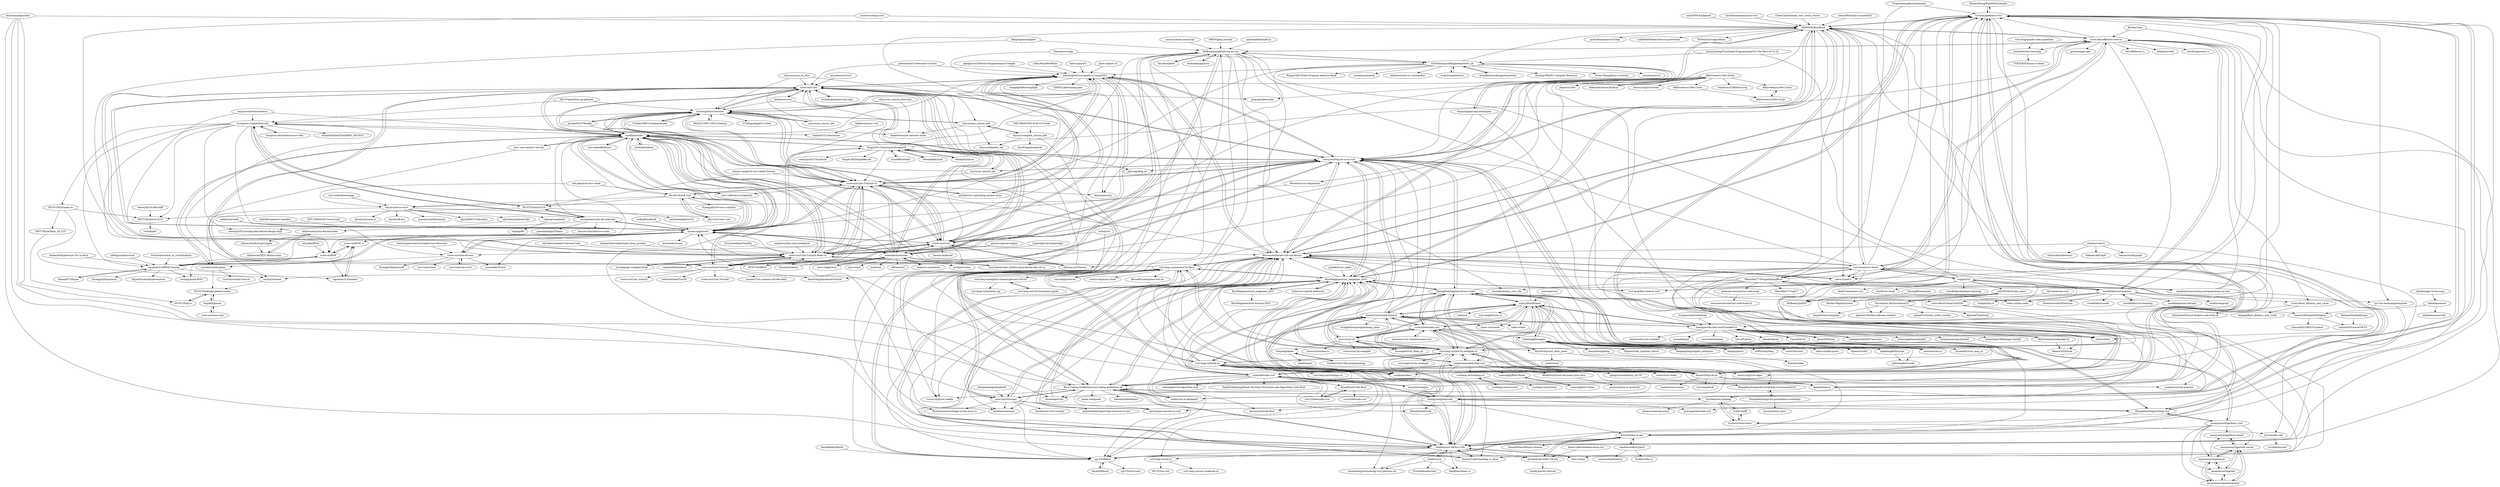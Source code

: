 digraph G {
"RichardGong/PlayWithCompiler" -> "tyrchen/geektime-rust" ["e"=1]
"kaist-cp/cs431" -> "LearningOS/rust-based-os-comp2023" ["e"=1]
"jackwener/CS-Awesome-Courses" -> "rcore-os/rCore" ["e"=1]
"jackwener/CS-Awesome-Courses" -> "LearningOS/rust-based-os-comp2023" ["e"=1]
"Ogeon/rustful" -> "miketang84/sapper" ["e"=1]
"Trinkle23897/Undergraduate" -> "LearningOS/os-lectures" ["e"=1]
"woai3c/nand2tetris" -> "GuoYaxiang/craftinginterpreters_zh" ["e"=1]
"zxyle/PDF-Explained" -> "QMHTMY/RustBook" ["e"=1]
"exercism/rust" -> "rustcc/RustPrimer" ["e"=1]
"NJU-ProjectN/ics-pa-gitbook" -> "LearningOS/os-lectures" ["e"=1]
"NJU-ProjectN/ics-pa-gitbook" -> "oscomp/os-competition-info" ["e"=1]
"MROS/jpeg_tutorial" -> "WuBingzheng/build-lua-in-rust" ["e"=1]
"rust-osdev/bootimage" -> "skyzh/core-os-riscv" ["e"=1]
"ZhangHanDong/tao-of-rust-codes" -> "RustStudy/rust_daily_news"
"ZhangHanDong/tao-of-rust-codes" -> "rustcc/RustPrimer"
"ZhangHanDong/tao-of-rust-codes" -> "RustMagazine/rust_magazine_2021"
"ZhangHanDong/tao-of-rust-codes" -> "KaiserY/rust-book-chinese"
"ZhangHanDong/tao-of-rust-codes" -> "rustcc/writing-an-os-in-rust"
"ZhangHanDong/tao-of-rust-codes" -> "ZhangHanDong/inviting-rust"
"ZhangHanDong/tao-of-rust-codes" -> "rustcc/awesome-rust"
"ZhangHanDong/tao-of-rust-codes" -> "aylei/leetcode-rust"
"ZhangHanDong/tao-of-rust-codes" -> "anonymousGiga/learn_rust"
"ZhangHanDong/tao-of-rust-codes" -> "KaiserY/trpl-zh-cn"
"ZhangHanDong/tao-of-rust-codes" -> "dslchd/tokio-cn-doc"
"ZhangHanDong/tao-of-rust-codes" -> "rbatis/rbatis" ["e"=1]
"ZhangHanDong/tao-of-rust-codes" -> "rust-lang-cn/rust-by-example-cn"
"ZhangHanDong/tao-of-rust-codes" -> "rustcc/RustChinaConf2020"
"ZhangHanDong/tao-of-rust-codes" -> "tyrchen/geektime-rust"
"beejjorgensen/bgnet" -> "WuBingzheng/build-lua-in-rust" ["e"=1]
"beejjorgensen/bgnet" -> "rcore-os/rCore-Tutorial-Book-v3" ["e"=1]
"Wsky51/THU-CS912-kaoyan" -> "LearningOS/os-lectures" ["e"=1]
"laanwj/k210-sdk-stuff" -> "SKTT1Ryze/xv6-k210" ["e"=1]
"rustcc/writing-an-os-in-rust" -> "rcore-os/rCore"
"rustcc/writing-an-os-in-rust" -> "rustsbi/rustsbi"
"rustcc/writing-an-os-in-rust" -> "rcore-os/rCore-Tutorial-v3"
"rustcc/writing-an-os-in-rust" -> "rcore-os/rCore-Tutorial"
"rustcc/writing-an-os-in-rust" -> "LearningOS/rust-based-os-comp2023"
"rustcc/writing-an-os-in-rust" -> "rcore-os/zCore"
"rustcc/writing-an-os-in-rust" -> "rcore-os/rCore-Tutorial-Book-v3"
"rustcc/writing-an-os-in-rust" -> "Warrenren/inside-rust-std-library"
"rustcc/writing-an-os-in-rust" -> "QMHTMY/RustBook"
"rustcc/writing-an-os-in-rust" -> "rust-lang-cn/rust-by-example-cn"
"rustcc/writing-an-os-in-rust" -> "phil-opp/blog_os" ["e"=1]
"rustcc/writing-an-os-in-rust" -> "ZhangHanDong/tao-of-rust-codes"
"rustcc/writing-an-os-in-rust" -> "KaiserY/trpl-zh-cn"
"rustcc/writing-an-os-in-rust" -> "chyyuu/os_kernel_lab" ["e"=1]
"rustcc/writing-an-os-in-rust" -> "RustMagazine/rust_magazine_2021"
"yifengyou/learn-kvm" -> "equation314/RVM-Tutorial" ["e"=1]
"unikraft/unikraft" -> "arceos-org/arceos" ["e"=1]
"rcore-os/rCore" -> "rcore-os/zCore"
"rcore-os/rCore" -> "rcore-os/rCore-Tutorial-v3"
"rcore-os/rCore" -> "rustcc/writing-an-os-in-rust"
"rcore-os/rCore" -> "rustsbi/rustsbi"
"rcore-os/rCore" -> "rcore-os/rCore-Tutorial-Book-v3"
"rcore-os/rCore" -> "chyyuu/os_kernel_lab" ["e"=1]
"rcore-os/rCore" -> "LearningOS/rust-based-os-comp2023"
"rcore-os/rCore" -> "rcore-os/rCore-Tutorial"
"rcore-os/rCore" -> "LearningOS/os-lectures"
"rcore-os/rCore" -> "arceos-org/arceos"
"rcore-os/rCore" -> "kiukotsu/ucore" ["e"=1]
"rcore-os/rCore" -> "phil-opp/blog_os" ["e"=1]
"rcore-os/rCore" -> "trivialmips/nontrivial-mips" ["e"=1]
"rcore-os/rCore" -> "asterinas/asterinas"
"rcore-os/rCore" -> "pingcap/talent-plan" ["e"=1]
"aylei/leetcode-rust" -> "warycat/rustgym" ["e"=1]
"aylei/leetcode-rust" -> "netcan/Leetcode-Rust"
"aylei/leetcode-rust" -> "zhangyuang/leetcode"
"aylei/leetcode-rust" -> "Aloxaf/LeetCode-Rust"
"aylei/leetcode-rust" -> "cch123/leetcode-rust"
"aylei/leetcode-rust" -> "ZhangHanDong/tao-of-rust-codes"
"aylei/leetcode-rust" -> "yangwenmai/learning-rust"
"aylei/leetcode-rust" -> "Rust-Coding-Guidelines/rust-coding-guidelines-zh"
"aylei/leetcode-rust" -> "EFanZh/LeetCode"
"aylei/leetcode-rust" -> "Warrenren/inside-rust-std-library"
"aylei/leetcode-rust" -> "weihanglo/rust-algorithm-club" ["e"=1]
"aylei/leetcode-rust" -> "zjp-CN/tlborm"
"aylei/leetcode-rust" -> "PacktPublishing/Hands-On-Data-Structures-and-Algorithms-with-Rust" ["e"=1]
"aylei/leetcode-rust" -> "RustMagazine/rust_magazine_2021"
"aylei/leetcode-rust" -> "rcore-os/rCore-Tutorial-v3"
"warycat/rustgym" -> "aylei/leetcode-rust" ["e"=1]
"warycat/rustgym" -> "zhangyuang/leetcode" ["e"=1]
"warycat/rustgym" -> "QMHTMY/RustBook" ["e"=1]
"justinyhuang/Functional-Programming-For-The-Rest-of-Us-Cn" -> "huangzworks/real-world-haskell-cn" ["e"=1]
"justinyhuang/Functional-Programming-For-The-Rest-of-Us-Cn" -> "GuoYaxiang/craftinginterpreters_zh" ["e"=1]
"cloud-hypervisor/rust-hypervisor-firmware" -> "rcore-os/virtio-drivers" ["e"=1]
"tyrchen/rust-training" -> "tyrchen/reservation"
"tyrchen/rust-training" -> "tyrchen/geektime-rust"
"tyrchen/rust-training" -> "Tubitv/xdiff"
"tyrchen/rust-training" -> "axumrs/roaming-axum" ["e"=1]
"tyrchen/rust-training" -> "Rust-Coding-Guidelines/rust-coding-guidelines-zh"
"rafalh/rust-fatfs" -> "arceos-org/arceos" ["e"=1]
"rafalh/rust-fatfs" -> "rcore-os/virtio-drivers" ["e"=1]
"oreboot/oreboot" -> "rustsbi/rustsbi" ["e"=1]
"riscv-software-src/opensbi" -> "rustsbi/rustsbi" ["e"=1]
"ProgrammingRust/examples" -> "MeouSker77/ProgrammingRust" ["e"=1]
"ProgrammingRust/examples" -> "tyrchen/geektime-rust" ["e"=1]
"rust-embedded/riscv" -> "rustsbi/rustsbi" ["e"=1]
"rust-embedded/riscv" -> "arceos-org/arceos" ["e"=1]
"huhu/rust-search-extension" -> "RustMagazine/rust_magazine_2021" ["e"=1]
"riscv-non-isa/riscv-sbi-doc" -> "rustsbi/rustsbi" ["e"=1]
"riscv-non-isa/riscv-sbi-doc" -> "rustsbi/rustsbi-qemu" ["e"=1]
"xuesongbj/Go-Notes" -> "xuesongbj/Rust-Notes"
"rust-lang/unsafe-code-guidelines" -> "QuineDot/rust-learning" ["e"=1]
"trivialmips/nontrivial-mips" -> "rcore-os/rCore" ["e"=1]
"richox/orz" -> "rcore-os/zCore" ["e"=1]
"richox/orz" -> "wtklbm/rust-library-i18n" ["e"=1]
"gsoc-cn/gsoc-cn" -> "LearningOS/rust-based-os-comp2023" ["e"=1]
"yangwenmai/learning-rust" -> "rustcc/awesome-rust"
"yangwenmai/learning-rust" -> "rust-lang-cn/rust-by-example-cn"
"yangwenmai/learning-rust" -> "WeAthFoLD/rust-too-many-lists-zhcn"
"yangwenmai/learning-rust" -> "0voice/Understanding_in_Rust" ["e"=1]
"yangwenmai/learning-rust" -> "tjxing/rustonomicon_zh-CN"
"yangwenmai/learning-rust" -> "xuesongbj/Rust-Notes"
"yangwenmai/learning-rust" -> "rustcc/writing-an-os-in-rust"
"yangwenmai/learning-rust" -> "aylei/leetcode-rust"
"yangwenmai/learning-rust" -> "rustcc/rust-slides"
"yangwenmai/learning-rust" -> "zhangyuang/leetcode"
"yangwenmai/learning-rust" -> "rustcc/rust-zh"
"yangwenmai/learning-rust" -> "rustlang-cn/rustlang-cn"
"Coq-zh/SF-zh" -> "huangzworks/real-world-haskell-cn" ["e"=1]
"mit-pdos/RVirt" -> "rcore-os/RVM" ["e"=1]
"miketang84/forustm" -> "miketang84/rusoda"
"rust-lang-cn/rust-translation-guide" -> "rust-lang-cn/english-chinese-glossary-of-rust"
"Aloxaf/LeetCode-Rust" -> "cch123/leetcode-rust"
"Aloxaf/LeetCode-Rust" -> "ruoru/leetcode-rust"
"ZhangHanDong/actix-workshop-rustconasia2019" -> "ZhangHanDong/rust-prometheus-workshop"
"rustlang-cn/resourses" -> "rustlang-cn/rustlang-cn"
"rust-vmm/vm-virtio" -> "rcore-os/virtio-drivers" ["e"=1]
"chyyuu/compiler_course_info" -> "chyyuu/compiler_lab"
"chyyuu/compiler_course_info" -> "chyyuu/aos_course_info"
"chyyuu/compiler_course_info" -> "decaf-lang/minidecaf" ["e"=1]
"chyyuu/compiler_course_info" -> "decaf-lang/minidecaf-tutorial" ["e"=1]
"RustStudy/rust_daily_news" -> "ZhangHanDong/tao-of-rust-codes"
"RustStudy/rust_daily_news" -> "onehr/crust"
"RustStudy/rust_daily_news" -> "ZhangHanDong/actix-workshop-rustconasia2019"
"tjxing/rustonomicon_zh-CN" -> "ZhangHanDong/actix-workshop-rustconasia2019"
"rustlang-cn/rustlang-cn" -> "rustlang-cn/resourses"
"rustlang-cn/rustlang-cn" -> "rustlang-cn/nutrition"
"cch123/leetcode-rust" -> "Aloxaf/LeetCode-Rust"
"ZhangHanDong/rust-prometheus-workshop" -> "ZhangHanDong/actix-workshop-rustconasia2019"
"ZhangHanDong/rust-prometheus-workshop" -> "byronzr/learn_bevy"
"rcore-os/rcore-user" -> "luojia65/gwzos"
"HoshinoTented/Dream" -> "LemonVM/LemonVM-V3"
"mit-pdos/xv6-riscv" -> "rcore-os/rCore" ["e"=1]
"kyclark/command-line-rust" -> "QMHTMY/RustBook" ["e"=1]
"rustcc/rust-zh" -> "rustcc/awesome-rust"
"rustcc/rust-zh" -> "KaiserY/rust-book-chinese"
"rustcc/rust-zh" -> "rustcc/RustPrimer"
"rustcc/rust-zh" -> "linuxaged/rust_book_zh"
"rustcc/rust-zh" -> "rustcc/rust-by-example"
"rustcc/rust-zh" -> "rustcc/writing-an-os-in-rust"
"rustcc/rust-zh" -> "RustStudy/rust_daily_news"
"rustcc/rust-zh" -> "rust-lang-cn/rust-by-example-cn"
"rustcc/rust-zh" -> "tulayang/okdoc"
"rustcc/rust-zh" -> "rustcc/coroutine-rs" ["e"=1]
"rustcc/rust-zh" -> "yangwenmai/learning-rust"
"Hansimov/csapp" -> "GuoYaxiang/craftinginterpreters_zh" ["e"=1]
"Hansimov/csapp" -> "LearningOS/rust-based-os-comp2023" ["e"=1]
"CMU-HKN/CMU-ECE-CS-Guide" -> "chyyuu/compiler_course_info" ["e"=1]
"plctlab/PLCT-Weekly" -> "rustsbi/rustsbi" ["e"=1]
"plctlab/PLCT-Weekly" -> "LearningOS/os-lectures" ["e"=1]
"rcore-os/virtio-drivers" -> "rust-vmm/vm-virtio" ["e"=1]
"rcore-os/virtio-drivers" -> "arceos-org/arceos"
"rcore-os/virtio-drivers" -> "KuangjuX/hypercraft" ["e"=1]
"rcore-os/virtio-drivers" -> "rust-vmm/vhost" ["e"=1]
"rcore-os/virtio-drivers" -> "syswonder/hvisor" ["e"=1]
"rcore-os/virtio-drivers" -> "rustsbi/rustsbi-qemu"
"rustsbi/rustsbi" -> "arceos-org/arceos"
"rustsbi/rustsbi" -> "rcore-os/rCore-Tutorial-v3"
"rustsbi/rustsbi" -> "rustsbi/rustsbi-qemu"
"rustsbi/rustsbi" -> "riscv-software-src/opensbi" ["e"=1]
"rustsbi/rustsbi" -> "rcore-os/zCore"
"rustsbi/rustsbi" -> "riscv-non-isa/riscv-sbi-doc" ["e"=1]
"rustsbi/rustsbi" -> "rcore-os/rCore"
"rustsbi/rustsbi" -> "rust-embedded/riscv" ["e"=1]
"rustsbi/rustsbi" -> "rustcc/writing-an-os-in-rust"
"rustsbi/rustsbi" -> "rcore-os/rCore-Tutorial-Book-v3"
"rustsbi/rustsbi" -> "rcore-os/virtio-drivers"
"rustsbi/rustsbi" -> "oscomp/testsuits-for-oskernel"
"rustsbi/rustsbi" -> "oreboot/oreboot" ["e"=1]
"rustsbi/rustsbi" -> "rcore-os/rCore-Tutorial"
"rustsbi/rustsbi" -> "DragonOS-Community/DragonOS"
"salvo-rs/salvo" -> "Warrenren/inside-rust-std-library" ["e"=1]
"shadowsocks/crypto2" -> "dslchd/tokio-cn-doc"
"shadowsocks/crypto2" -> "yuchunzhou/location"
"shadowsocks/crypto2" -> "ltoddy/redis-rs"
"shuveb/containers-the-hard-way" -> "rcore-os/rCore-Tutorial-Book-v3" ["e"=1]
"rcore-os/rCore-Tutorial" -> "rustcc/writing-an-os-in-rust"
"rcore-os/rCore-Tutorial" -> "rcore-os/rCore"
"rcore-os/rCore-Tutorial" -> "rcore-os/zCore"
"rcore-os/rCore-Tutorial" -> "rcore-os/rCore-Tutorial-v3"
"rcore-os/rCore-Tutorial" -> "rcore-os/rCore_tutorial" ["e"=1]
"rcore-os/rCore-Tutorial" -> "rustsbi/rustsbi"
"rcore-os/rCore-Tutorial" -> "belowthetree/TisuOS"
"rcore-os/rCore-Tutorial" -> "rcore-os/rCore-Tutorial-Book-v3"
"rcore-os/rCore-Tutorial" -> "oscomp/os-competition-info"
"rcore-os/rCore-Tutorial" -> "wyfcyx/osnotes"
"rcore-os/rCore-Tutorial" -> "rcore-os/zCore-Tutorial"
"rcore-os/rCore-Tutorial" -> "yunwei37/os-summer-of-code-daily"
"rcore-os/rCore-Tutorial" -> "decaf-lang/minidecaf-tutorial" ["e"=1]
"rust-lang/this-week-in-rust" -> "RustMagazine/rust_magazine_2021" ["e"=1]
"rust-lang/this-week-in-rust" -> "tyrchen/geektime-rust" ["e"=1]
"LearningOS/os-lectures" -> "LearningOS/rust-based-os-comp2023"
"LearningOS/os-lectures" -> "rcore-os/rCore-Tutorial-v3"
"LearningOS/os-lectures" -> "rcore-os/rCore"
"LearningOS/os-lectures" -> "arceos-org/arceos"
"LearningOS/os-lectures" -> "rcore-os/rCore-Tutorial-Book-v3"
"LearningOS/os-lectures" -> "dramforever/os-lectures-build"
"LearningOS/os-lectures" -> "plctlab/PLCT-Weekly" ["e"=1]
"LearningOS/os-lectures" -> "chyyuu/aos_course_info"
"LearningOS/os-lectures" -> "rustsbi/rustsbi"
"LearningOS/os-lectures" -> "Wsky51/THU-CS912-kaoyan" ["e"=1]
"LearningOS/os-lectures" -> "chyyuu/os_course_info" ["e"=1]
"LearningOS/os-lectures" -> "xUhEngwAng/912-notes" ["e"=1]
"LearningOS/os-lectures" -> "oscomp/os-competition-info"
"LearningOS/os-lectures" -> "rcore-os/zCore"
"LearningOS/os-lectures" -> "Trinkle23897/Undergraduate" ["e"=1]
"chyyuu/os_course_info" -> "LearningOS/os-lectures" ["e"=1]
"chyyuu/os_course_info" -> "rcore-os/rCore" ["e"=1]
"rustcc/awesome-rust" -> "rustcc/rust-zh"
"rustcc/awesome-rust" -> "rustcc/RustPrimer"
"rustcc/awesome-rust" -> "KaiserY/rust-book-chinese"
"rustcc/awesome-rust" -> "yangwenmai/learning-rust"
"rustcc/awesome-rust" -> "ZhangHanDong/tao-of-rust-codes"
"rustcc/awesome-rust" -> "rust-lang-cn/rust-by-example-cn"
"rustcc/awesome-rust" -> "rustcc/writing-an-os-in-rust"
"rustcc/awesome-rust" -> "KaiserY/trpl-zh-cn"
"rustcc/awesome-rust" -> "RustMagazine/rust_magazine_2021"
"rustcc/awesome-rust" -> "miketang84/sapper"
"rustcc/awesome-rust" -> "rbatis/rbatis" ["e"=1]
"rustcc/awesome-rust" -> "linuxaged/rust_book_zh"
"rustcc/awesome-rust" -> "zhangyuang/leetcode"
"rustcc/awesome-rust" -> "awesome-rust-com/awesome-rust" ["e"=1]
"rustcc/awesome-rust" -> "rustcc/rust-slides"
"tobegit3hub/understand_linux_process" -> "rcore-os/rCore-Tutorial-Book-v3" ["e"=1]
"tikv/minitrace-rust" -> "rustcc/RustChinaConf2020" ["e"=1]
"CleanCut/ultimate_rust_crash_course" -> "QMHTMY/RustBook" ["e"=1]
"skyzh/core-os-riscv" -> "skyzh/raytracer.rs" ["e"=1]
"skyzh/core-os-riscv" -> "wyfcyx/osnotes"
"skyzh/core-os-riscv" -> "skyzh/linux-kernel-labs"
"skyzh/core-os-riscv" -> "Jaic1/xv6-riscv-rust"
"skyzh/core-os-riscv" -> "skyzh/raft-kvs"
"skyzh/core-os-riscv" -> "moratorium08/osmium" ["e"=1]
"skyzh/core-os-riscv" -> "skyzh/RISCV-Simulator" ["e"=1]
"skyzh/core-os-riscv" -> "repnop/vanadinite"
"zhangyuang/leetcode" -> "aylei/leetcode-rust"
"zhangyuang/leetcode" -> "dslchd/tokio-cn-doc"
"zhangyuang/leetcode" -> "RustMagazine/rust_magazine_2021"
"zhangyuang/leetcode" -> "ZhangHanDong/inviting-rust"
"zhangyuang/leetcode" -> "pymongo/leetcode-rust"
"zhangyuang/leetcode" -> "netcan/Leetcode-Rust"
"zhangyuang/leetcode" -> "EFanZh/LeetCode"
"zhangyuang/leetcode" -> "wtklbm/rust-library-i18n"
"chyyuu/ucore_os_docs" -> "chyyuu/aos_course_info" ["e"=1]
"chyyuu/ucore_os_docs" -> "LearningOS/os-lectures" ["e"=1]
"chyyuu/ucore_os_docs" -> "rcore-os/rCore" ["e"=1]
"awesome-rust-com/awesome-rust" -> "rustcc/awesome-rust" ["e"=1]
"Veykril/tlborm" -> "zjp-CN/tlborm" ["e"=1]
"fengsp/pencil" -> "miketang84/sapper" ["e"=1]
"chyyuu/os_course_exercises" -> "LearningOS/os-lectures" ["e"=1]
"chyyuu/os_course_exercises" -> "dramforever/os-lectures-build" ["e"=1]
"mit-pdos/xv6-riscv-book" -> "Ko-oK-OS/xv6-rust" ["e"=1]
"mit-pdos/xv6-riscv-book" -> "skyzh/core-os-riscv" ["e"=1]
"anonymousGiga/learn_rust" -> "anonymousGiga/async"
"anonymousGiga/learn_rust" -> "anonymousGiga/web-server"
"anonymousGiga/learn_rust" -> "anonymousGiga/blockchain"
"anonymousGiga/learn_rust" -> "anonymousGiga/net"
"anonymousGiga/learn_rust" -> "anonymousGiga/Rust-xmind"
"anonymousGiga/learn_rust" -> "dslchd/tokio-cn-doc"
"anonymousGiga/learn_rust" -> "ZhangHanDong/inviting-rust"
"anonymousGiga/learn_rust" -> "ZhangHanDong/tao-of-rust-codes"
"anonymousGiga/async" -> "anonymousGiga/blockchain"
"anonymousGiga/async" -> "anonymousGiga/net"
"anonymousGiga/async" -> "anonymousGiga/web-server"
"anonymousGiga/async" -> "anonymousGiga/Rust-xmind"
"ilai-deutel/kibi" -> "WuBingzheng/build-lua-in-rust" ["e"=1]
"loongson-education/nscscc-wiki" -> "oscomp/os-competition-info" ["e"=1]
"betta-cyber/netease-music-tui" -> "dslchd/actix-web3-CN-doc" ["e"=1]
"rcore-os/zCore" -> "rcore-os/rCore"
"rcore-os/zCore" -> "rustsbi/rustsbi"
"rcore-os/zCore" -> "rcore-os/rCore-Tutorial-v3"
"rcore-os/zCore" -> "arceos-org/arceos"
"rcore-os/zCore" -> "rcore-os/rCore-Tutorial"
"rcore-os/zCore" -> "rustcc/writing-an-os-in-rust"
"rcore-os/zCore" -> "rcore-os/rCore-Tutorial-Book-v3"
"rcore-os/zCore" -> "theseus-os/Theseus" ["e"=1]
"rcore-os/zCore" -> "LearningOS/rust-based-os-comp2023"
"rcore-os/zCore" -> "rcore-os/virtio-drivers"
"rcore-os/zCore" -> "hermit-os/kernel" ["e"=1]
"rcore-os/zCore" -> "LearningOS/os-lectures"
"rcore-os/zCore" -> "Warrenren/inside-rust-std-library"
"rcore-os/zCore" -> "asterinas/asterinas"
"rcore-os/zCore" -> "occlum/occlum" ["e"=1]
"hzcx998/xbook2" -> "DragonOS-Community/DragonOS" ["e"=1]
"ZhangHanDong/inviting-rust" -> "tyrchen/geektime-rust"
"ZhangHanDong/inviting-rust" -> "anonymousGiga/learn_rust"
"ZhangHanDong/inviting-rust" -> "ZhangHanDong/tao-of-rust-codes"
"ZhangHanDong/inviting-rust" -> "Rust-Coding-Guidelines/rust-coding-guidelines-zh"
"ZhangHanDong/inviting-rust" -> "dslchd/tokio-cn-doc"
"takahirox/riscv-rust" -> "shady831213/terminus" ["e"=1]
"dddrrreee/cs140e-20win" -> "skyzh/core-os-riscv"
"dddrrreee/cs140e-20win" -> "pingcap/talent-plan" ["e"=1]
"dddrrreee/cs140e-20win" -> "flosse/rust-os-comparison" ["e"=1]
"dddrrreee/cs140e-20win" -> "bztsrc/raspi3-tutorial" ["e"=1]
"dddrrreee/cs140e-20win" -> "theseus-os/Theseus" ["e"=1]
"dddrrreee/cs140e-20win" -> "dddrrreee/cs140e-22win"
"dddrrreee/cs140e-20win" -> "rcore-os/rCore-Tutorial"
"dddrrreee/cs140e-20win" -> "rcore-os/zCore"
"dddrrreee/cs140e-20win" -> "stanford-cs248/draw-svg"
"dddrrreee/cs140e-20win" -> "rcore-os/rCore"
"dddrrreee/cs140e-20win" -> "jiegec/cs140e"
"dddrrreee/cs140e-20win" -> "rustcc/writing-an-os-in-rust"
"dddrrreee/cs140e-20win" -> "dddrrreee/cs140e-23win"
"dddrrreee/cs140e-20win" -> "diekmann/wasm-fizzbuzz" ["e"=1]
"dddrrreee/cs140e-20win" -> "skyzh/type-exercise-in-rust" ["e"=1]
"dslchd/actix-web3-CN-doc" -> "dslchd/tokio-cn-doc"
"dslchd/actix-web3-CN-doc" -> "ltoddy/parser-tutorial"
"wyfcyx/osnotes" -> "HUST-OS/design-pattern-notes"
"repnop/vanadinite" -> "repnop/fdt"
"rcore-os/RVM" -> "rcore-os/RVM1.5"
"rcore-os/RVM" -> "oscomp/proj8-RVM"
"rcore-os/RVM" -> "equation314/RVM-Tutorial"
"rcore-os/RVM" -> "equation314/nimbos"
"anonymousGiga/net" -> "anonymousGiga/async"
"anonymousGiga/net" -> "anonymousGiga/blockchain"
"anonymousGiga/net" -> "anonymousGiga/web-server"
"anonymousGiga/blockchain" -> "anonymousGiga/async"
"anonymousGiga/blockchain" -> "anonymousGiga/web-server"
"anonymousGiga/blockchain" -> "anonymousGiga/net"
"Jaic1/xv6-riscv-rust" -> "Ko-oK-OS/xv6-rust"
"niltok/tesseract" -> "LemonVM/LemonVMAlpha"
"niltok/tesseract" -> "niltok/tesseract-lite"
"anonymousGiga/web-server" -> "anonymousGiga/blockchain"
"anonymousGiga/web-server" -> "anonymousGiga/Rust-xmind"
"anonymousGiga/web-server" -> "anonymousGiga/async"
"anonymousGiga/web-server" -> "anonymousGiga/net"
"LemonVM/LemonVMAlpha" -> "LemonHX/LXXSDT-License"
"LemonVM/LemonVMAlpha" -> "LemonVM/LemonVM-V3"
"anonymousGiga/Rust-xmind" -> "anonymousGiga/web-server"
"SKTT1Ryze/Daily_Of_CCC" -> "HUST-OS/qf.rs"
"HUST-OS/tornado-os" -> "SKTT1Ryze/xv6-k210"
"HUST-OS/tornado-os" -> "wyfcyx/osnotes"
"HUST-OS/tornado-os" -> "SKTT1Ryze/Daily_Of_CCC"
"chyyuu/aos_course_info" -> "chyyuu/compiler_course_info"
"chyyuu/aos_course_info" -> "dramforever/os-lectures-build"
"chyyuu/aos_course_info" -> "chyyuu/compiler_lab"
"chyyuu/aos_course_info" -> "LearningOS/os-lectures"
"maestro-os/maestro" -> "asterinas/asterinas" ["e"=1]
"KaiserY/rust-book-chinese" -> "rustcc/RustPrimer"
"KaiserY/rust-book-chinese" -> "KaiserY/trpl-zh-cn"
"KaiserY/rust-book-chinese" -> "rustcc/rust-zh"
"KaiserY/rust-book-chinese" -> "rust-lang-cn/rust-by-example-cn"
"KaiserY/rust-book-chinese" -> "rustcc/awesome-rust"
"KaiserY/rust-book-chinese" -> "ZhangHanDong/tao-of-rust-codes"
"KaiserY/rust-book-chinese" -> "rust-lang-cn/book-cn"
"KaiserY/rust-book-chinese" -> "huangzworks/real-world-haskell-cn"
"KaiserY/rust-book-chinese" -> "RustMagazine/rust_magazine_2021"
"KaiserY/rust-book-chinese" -> "racer-rust/racer" ["e"=1]
"KaiserY/rust-book-chinese" -> "rustcc/writing-an-os-in-rust"
"KaiserY/rust-book-chinese" -> "straightdave/programming_elixir" ["e"=1]
"KaiserY/rust-book-chinese" -> "wtklbm/rust-library-i18n"
"KaiserY/rust-book-chinese" -> "zonyitoo/coio-rs" ["e"=1]
"KaiserY/rust-book-chinese" -> "tokio-rs/mio" ["e"=1]
"rcore-os/rCore-Tutorial-Book-v3" -> "rcore-os/rCore-Tutorial-v3"
"rcore-os/rCore-Tutorial-Book-v3" -> "rcore-os/rCore"
"rcore-os/rCore-Tutorial-Book-v3" -> "rustsbi/rustsbi"
"rcore-os/rCore-Tutorial-Book-v3" -> "rcore-os/zCore"
"rcore-os/rCore-Tutorial-Book-v3" -> "LearningOS/os-lectures"
"rcore-os/rCore-Tutorial-Book-v3" -> "rustcc/writing-an-os-in-rust"
"rcore-os/rCore-Tutorial-Book-v3" -> "LearningOS/rust-based-os-comp2023"
"rcore-os/rCore-Tutorial-Book-v3" -> "arceos-org/arceos"
"rcore-os/rCore-Tutorial-Book-v3" -> "rcore-os/rCore-Tutorial"
"rcore-os/rCore-Tutorial-Book-v3" -> "linux-kernel-labs-zh/docs-linux-kernel-labs-zh-cn" ["e"=1]
"rcore-os/rCore-Tutorial-Book-v3" -> "QMHTMY/RustBook"
"rcore-os/rCore-Tutorial-Book-v3" -> "wa-lang/ugo-compiler-book" ["e"=1]
"rcore-os/rCore-Tutorial-Book-v3" -> "cadenji/foolrenderer" ["e"=1]
"rcore-os/rCore-Tutorial-Book-v3" -> "WuBingzheng/build-lua-in-rust"
"rcore-os/rCore-Tutorial-Book-v3" -> "foxsen/archbase" ["e"=1]
"rustsbi/rustsbi-qemu" -> "rustsbi/rustsbi"
"rustsbi/rustsbi-qemu" -> "rustsbi/rustsbi-tutorial"
"rustsbi/rustsbi-qemu" -> "HUST-OS/design-pattern-notes"
"QMHTMY/RustBook" -> "Warrenren/inside-rust-std-library"
"QMHTMY/RustBook" -> "tyrchen/geektime-rust"
"QMHTMY/RustBook" -> "RustMagazine/rust_magazine_2021"
"QMHTMY/RustBook" -> "sunface/codecc" ["e"=1]
"QMHTMY/RustBook" -> "sunface/rust-by-practice" ["e"=1]
"QMHTMY/RustBook" -> "rustcc/writing-an-os-in-rust"
"QMHTMY/RustBook" -> "rust-boom/rust-boom"
"QMHTMY/RustBook" -> "pretzelhammer/rust-blog" ["e"=1]
"QMHTMY/RustBook" -> "ibeatai/beat-ai" ["e"=1]
"QMHTMY/RustBook" -> "salvo-rs/salvo" ["e"=1]
"QMHTMY/RustBook" -> "cloudwego/volo" ["e"=1]
"QMHTMY/RustBook" -> "KaiserY/trpl-zh-cn"
"QMHTMY/RustBook" -> "LukeMathWalker/zero-to-production" ["e"=1]
"QMHTMY/RustBook" -> "EbTech/rust-algorithms" ["e"=1]
"QMHTMY/RustBook" -> "rustx-labs/effective-rust-cn"
"rcore-os/rCore-Tutorial-v3" -> "rcore-os/rCore-Tutorial-Book-v3"
"rcore-os/rCore-Tutorial-v3" -> "rcore-os/rCore"
"rcore-os/rCore-Tutorial-v3" -> "rustsbi/rustsbi"
"rcore-os/rCore-Tutorial-v3" -> "rcore-os/zCore"
"rcore-os/rCore-Tutorial-v3" -> "LearningOS/rust-based-os-comp2023"
"rcore-os/rCore-Tutorial-v3" -> "arceos-org/arceos"
"rcore-os/rCore-Tutorial-v3" -> "rustcc/writing-an-os-in-rust"
"rcore-os/rCore-Tutorial-v3" -> "LearningOS/os-lectures"
"rcore-os/rCore-Tutorial-v3" -> "rcore-os/rCore-Tutorial"
"rcore-os/rCore-Tutorial-v3" -> "skyzh/mini-lsm" ["e"=1]
"rcore-os/rCore-Tutorial-v3" -> "Warrenren/inside-rust-std-library"
"rcore-os/rCore-Tutorial-v3" -> "plctlab/riscv-operating-system-mooc" ["e"=1]
"rcore-os/rCore-Tutorial-v3" -> "riscv-software-src/opensbi" ["e"=1]
"rcore-os/rCore-Tutorial-v3" -> "Ko-oK-OS/xv6-rust"
"rcore-os/rCore-Tutorial-v3" -> "asterinas/asterinas"
"zjp-CN/tlborm" -> "rust-lang-cn/nomicon-zh-Hans"
"zjp-CN/tlborm" -> "Veykril/tlborm" ["e"=1]
"zjp-CN/tlborm" -> "zjp-CN/rust-note"
"zjp-CN/tlborm" -> "dslchd/tokio-cn-doc"
"GuoYaxiang/craftinginterpreters_zh" -> "munificent/craftinginterpreters" ["e"=1]
"GuoYaxiang/craftinginterpreters_zh" -> "shining1984/PL-Compiler-Resource" ["e"=1]
"GuoYaxiang/craftinginterpreters_zh" -> "Evian-Zhang/llvm-ir-tutorial" ["e"=1]
"GuoYaxiang/craftinginterpreters_zh" -> "LearningOS/rust-based-os-comp2023"
"GuoYaxiang/craftinginterpreters_zh" -> "rcore-os/rCore-Tutorial-v3"
"GuoYaxiang/craftinginterpreters_zh" -> "woai3c/nand2tetris" ["e"=1]
"GuoYaxiang/craftinginterpreters_zh" -> "WuBingzheng/build-lua-in-rust"
"GuoYaxiang/craftinginterpreters_zh" -> "sunshaoce/rvcc" ["e"=1]
"GuoYaxiang/craftinginterpreters_zh" -> "RangerNJU/Static-Program-Analysis-Book" ["e"=1]
"GuoYaxiang/craftinginterpreters_zh" -> "oceanbase/miniob" ["e"=1]
"GuoYaxiang/craftinginterpreters_zh" -> "QMHTMY/RustBook"
"GuoYaxiang/craftinginterpreters_zh" -> "duguying/parsing-techniques" ["e"=1]
"GuoYaxiang/craftinginterpreters_zh" -> "skyzh/mini-lsm" ["e"=1]
"GuoYaxiang/craftinginterpreters_zh" -> "rustcc/writing-an-os-in-rust"
"GuoYaxiang/craftinginterpreters_zh" -> "lotabout/write-a-C-interpreter" ["e"=1]
"douchuan/algorithm" -> "wtklbm/rust-library-i18n" ["e"=1]
"douchuan/algorithm" -> "QMHTMY/RustBook" ["e"=1]
"douchuan/algorithm" -> "dslchd/actix-web3-CN-doc" ["e"=1]
"douchuan/algorithm" -> "Rust-Coding-Guidelines/rust-coding-guidelines-zh" ["e"=1]
"douchuan/algorithm" -> "mini-lust/tutorials" ["e"=1]
"zhenyu-zang/xv6-riscv-book-Chinese" -> "HUST-OS/xv6-k210" ["e"=1]
"zhenyu-zang/xv6-riscv-book-Chinese" -> "rcore-os/rCore-Tutorial-v3" ["e"=1]
"diekmann/wasm-fizzbuzz" -> "dddrrreee/cs140e-20win" ["e"=1]
"wtklbm/crm" -> "wtklbm/rust-library-i18n"
"wtklbm/crm" -> "chuxiuhong/chuxiuhong-rust-patterns-zh"
"wtklbm/crm" -> "kingfree/cheats.rs"
"wtklbm/crm" -> "PrivateRookie/rtml"
"xuesongbj/Rust-Notes" -> "xuesongbj/Go-Notes"
"joaoh82/rust_sqlite" -> "RustMagazine/rust_magazine_2021" ["e"=1]
"plctlab/riscv-operating-system-mooc" -> "LearningOS/rust-based-os-comp2023" ["e"=1]
"plctlab/riscv-operating-system-mooc" -> "rcore-os/rCore-Tutorial-v3" ["e"=1]
"jiacai2050/sicp" -> "huangzworks/real-world-haskell-cn" ["e"=1]
"niltok/magic-in-ten-mins" -> "niltok/tesseract" ["e"=1]
"spandanb/learndb-py" -> "WuBingzheng/build-lua-in-rust" ["e"=1]
"Rust-Coding-Guidelines/rust-coding-guidelines-zh" -> "rust-lang-cn/nomicon-zh-Hans"
"Rust-Coding-Guidelines/rust-coding-guidelines-zh" -> "wubx/rust-in-databend" ["e"=1]
"Rust-Coding-Guidelines/rust-coding-guidelines-zh" -> "RustMagazine/rust_magazine_2021"
"Rust-Coding-Guidelines/rust-coding-guidelines-zh" -> "Warrenren/inside-rust-std-library"
"Rust-Coding-Guidelines/rust-coding-guidelines-zh" -> "wtklbm/rust-library-i18n"
"Rust-Coding-Guidelines/rust-coding-guidelines-zh" -> "tyrchen/rust-training"
"Rust-Coding-Guidelines/rust-coding-guidelines-zh" -> "ZhangHanDong/inviting-rust"
"Rust-Coding-Guidelines/rust-coding-guidelines-zh" -> "tyrchen/geektime-rust"
"Rust-Coding-Guidelines/rust-coding-guidelines-zh" -> "cloudwego/volo" ["e"=1]
"Rust-Coding-Guidelines/rust-coding-guidelines-zh" -> "rustsbi/rustsbi"
"Rust-Coding-Guidelines/rust-coding-guidelines-zh" -> "rustcn-org/rust-weekly" ["e"=1]
"Rust-Coding-Guidelines/rust-coding-guidelines-zh" -> "mini-lust/tutorials"
"Rust-Coding-Guidelines/rust-coding-guidelines-zh" -> "poem-web/poem" ["e"=1]
"Rust-Coding-Guidelines/rust-coding-guidelines-zh" -> "zjp-CN/tlborm"
"Rust-Coding-Guidelines/rust-coding-guidelines-zh" -> "datenlord/datenlord" ["e"=1]
"Ko-oK-OS/xv6-rust" -> "Jaic1/xv6-riscv-rust"
"Ko-oK-OS/xv6-rust" -> "arceos-org/arceos"
"Ko-oK-OS/xv6-rust" -> "equation314/RVM-Tutorial"
"Ko-oK-OS/xv6-rust" -> "HUST-OS/xv6-k210"
"Ko-oK-OS/xv6-rust" -> "skyzh/core-os-riscv"
"Ko-oK-OS/xv6-rust" -> "KuangjuX/xv6-riscv-solution" ["e"=1]
"Ko-oK-OS/xv6-rust" -> "rcore-os/rCore-Tutorial-v3"
"Ko-oK-OS/xv6-rust" -> "rustsbi/rustsbi"
"oscomp/os-competition-info" -> "oscomp/testsuits-for-oskernel"
"oscomp/os-competition-info" -> "HUST-OS/xv6-k210"
"oscomp/os-competition-info" -> "SKTT1Ryze/xv6-k210"
"oscomp/os-competition-info" -> "oscomp/2021oscomp-best-kernel-design-impl"
"oscomp/os-competition-info" -> "loongson-education/nscscc-wiki" ["e"=1]
"oscomp/os-competition-info" -> "HUST-OS/tornado-os"
"oscomp/os-competition-info" -> "rcore-os/RVM"
"oscomp/os-competition-info" -> "arceos-org/arceos"
"oscomp/os-competition-info" -> "SocialistDalao/UltraMIPS_NSCSCC" ["e"=1]
"oscomp/os-competition-info" -> "equation314/RVM-Tutorial"
"oscomp/os-competition-info" -> "rustsbi/rustsbi"
"oscomp/os-competition-info" -> "shady831213/terminus"
"zhliuworks/Linux-Kernel-notes" -> "zhliuworks/SJTU-Report-mini"
"zhliuworks/Linux-Kernel-notes" -> "zhliuworks/EyeLipCropper"
"tyrchen/geektime-rust" -> "ZhangHanDong/inviting-rust"
"tyrchen/geektime-rust" -> "tyrchen/rust-training"
"tyrchen/geektime-rust" -> "RustMagazine/rust_magazine_2021"
"tyrchen/geektime-rust" -> "wubx/rust-in-databend" ["e"=1]
"tyrchen/geektime-rust" -> "Warrenren/inside-rust-std-library"
"tyrchen/geektime-rust" -> "QMHTMY/RustBook"
"tyrchen/geektime-rust" -> "tyr-rust-bootcamp/template"
"tyrchen/geektime-rust" -> "sunface/codecc" ["e"=1]
"tyrchen/geektime-rust" -> "tokio-rs/mini-redis" ["e"=1]
"tyrchen/geektime-rust" -> "tyrchen/reservation"
"tyrchen/geektime-rust" -> "rust-lang/this-week-in-rust" ["e"=1]
"tyrchen/geektime-rust" -> "rbatis/rbatis" ["e"=1]
"tyrchen/geektime-rust" -> "Rust-Coding-Guidelines/rust-coding-guidelines-zh"
"tyrchen/geektime-rust" -> "RichardGong/PlayWithCompiler" ["e"=1]
"tyrchen/geektime-rust" -> "salvo-rs/salvo" ["e"=1]
"HUST-OS/xv6-k210" -> "oscomp/testsuits-for-oskernel"
"HUST-OS/xv6-k210" -> "SKTT1Ryze/xv6-k210"
"HUST-OS/xv6-k210" -> "oscomp/os-competition-info"
"HUST-OS/xv6-k210" -> "michaelengel/xv6-d1" ["e"=1]
"mini-lust/tutorials" -> "rust-lang-cn/nomicon-zh-Hans"
"mini-lust/tutorials" -> "RustMagazine/rust_magazine_2021"
"mini-lust/tutorials" -> "bytedance/monoio" ["e"=1]
"mini-lust/tutorials" -> "ihciah/mini-rust-runtime"
"mini-lust/tutorials" -> "zjp-CN/tlborm"
"mini-lust/tutorials" -> "PhotonQuantum/magic-in-ten-mins-rs" ["e"=1]
"mini-lust/tutorials" -> "skyzh/type-exercise-in-rust" ["e"=1]
"mini-lust/tutorials" -> "Rust-Coding-Guidelines/rust-coding-guidelines-zh"
"mini-lust/tutorials" -> "andylokandy/typed-type-exercise-in-rust" ["e"=1]
"chenjiandongx/mandodb" -> "mini-lust/tutorials" ["e"=1]
"RustMagazine/rust_magazine_2021" -> "RustMagazine/rust_magazine_2022"
"RustMagazine/rust_magazine_2021" -> "tyrchen/geektime-rust"
"RustMagazine/rust_magazine_2021" -> "Rust-Coding-Guidelines/rust-coding-guidelines-zh"
"RustMagazine/rust_magazine_2021" -> "rust-lang-cn/rust-by-example-cn"
"RustMagazine/rust_magazine_2021" -> "rust-lang/this-week-in-rust" ["e"=1]
"RustMagazine/rust_magazine_2021" -> "rust-lang-cn/nomicon-zh-Hans"
"RustMagazine/rust_magazine_2021" -> "QMHTMY/RustBook"
"RustMagazine/rust_magazine_2021" -> "wtklbm/rust-library-i18n"
"RustMagazine/rust_magazine_2021" -> "mini-lust/tutorials"
"RustMagazine/rust_magazine_2021" -> "ZhangHanDong/tao-of-rust-codes"
"RustMagazine/rust_magazine_2021" -> "huhu/rust-search-extension" ["e"=1]
"RustMagazine/rust_magazine_2021" -> "rustcc/writing-an-os-in-rust"
"RustMagazine/rust_magazine_2021" -> "Warrenren/inside-rust-std-library"
"RustMagazine/rust_magazine_2021" -> "wubx/rust-in-databend" ["e"=1]
"RustMagazine/rust_magazine_2021" -> "bytedance/monoio" ["e"=1]
"wtklbm/rust-library-i18n" -> "wtklbm/crm"
"wtklbm/rust-library-i18n" -> "dslchd/tokio-cn-doc"
"wtklbm/rust-library-i18n" -> "Warrenren/inside-rust-std-library"
"wtklbm/rust-library-i18n" -> "rust-lang-cn/nomicon-zh-Hans"
"wtklbm/rust-library-i18n" -> "dslchd/actix-web3-CN-doc"
"wtklbm/rust-library-i18n" -> "kingfree/cheats.rs"
"wtklbm/rust-library-i18n" -> "0voice/Understanding_in_Rust" ["e"=1]
"wtklbm/rust-library-i18n" -> "RustMagazine/rust_magazine_2021"
"wtklbm/rust-library-i18n" -> "rust-lang-cn/rust-by-example-cn"
"wtklbm/rust-library-i18n" -> "Rust-Coding-Guidelines/rust-coding-guidelines-zh"
"wtklbm/rust-library-i18n" -> "rust-lang-cn/std-cn"
"wtklbm/rust-library-i18n" -> "rust-lang-cn/book-cn"
"wtklbm/rust-library-i18n" -> "zjp-CN/tlborm"
"wtklbm/rust-library-i18n" -> "zino-rs/zino" ["e"=1]
"wtklbm/rust-library-i18n" -> "chuxiuhong/chuxiuhong-rust-patterns-zh"
"rustcc/RustChinaConf2020" -> "pymongo/leetcode-rust"
"rustcc/RustChinaConf2020" -> "LemonVM/LemonVMAlpha"
"tulayang/okdoc" -> "ScxMes/Core-Nim-programming"
"tulayang/okdoc" -> "xland/nimcn"
"oscomp/testsuits-for-oskernel" -> "oscomp/os-competition-info"
"oscomp/testsuits-for-oskernel" -> "HUST-OS/xv6-k210"
"oscomp/testsuits-for-oskernel" -> "oscomp/2021oscomp-best-kernel-design-impl"
"oscomp/testsuits-for-oskernel" -> "greenhandzpx/Titanix"
"oscomp/testsuits-for-oskernel" -> "arceos-org/arceos"
"oscomp/testsuits-for-oskernel" -> "zencove-thu/zencove-zoom" ["e"=1]
"MnO2/learnyouahaskell-zh" -> "huangzworks/real-world-haskell-cn"
"MnO2/learnyouahaskell-zh" -> "flaneur2020/lyah"
"dslchd/tokio-cn-doc" -> "dslchd/actix-web3-CN-doc"
"dslchd/tokio-cn-doc" -> "wtklbm/rust-library-i18n"
"dslchd/tokio-cn-doc" -> "shadowsocks/crypto2"
"dslchd/tokio-cn-doc" -> "DaseinPhaos/tlborm-chinese"
"dslchd/tokio-cn-doc" -> "zjp-CN/tlborm"
"SKTT1Ryze/xv6-k210" -> "rustsbi/plic"
"rcore-os/RVM1.5" -> "equation314/nimbos"
"rcore-os/RVM1.5" -> "rcore-os/RVM"
"skyzh/linux-kernel-labs" -> "zhliuworks/Linux-Kernel-notes"
"HUST-OS/design-pattern-notes" -> "luojia65/gwzos"
"HUST-OS/design-pattern-notes" -> "HUST-OS/qf.rs"
"luojia65/gwzos" -> "HUST-OS/design-pattern-notes"
"luojia65/gwzos" -> "rcore-os/rcore-user"
"HUST-OS/qf.rs" -> "HUST-OS/design-pattern-notes"
"zhliuworks/SJTU-Report-mini" -> "zhliuworks/Linux-Kernel-notes"
"skyzh/type-exercise-in-rust" -> "Warrenren/inside-rust-std-library" ["e"=1]
"foxsen/archbase" -> "LearningOS/rust-based-os-comp2023" ["e"=1]
"foxsen/archbase" -> "rcore-os/rCore-Tutorial-Book-v3" ["e"=1]
"kiukotsu/ucore" -> "rcore-os/rCore" ["e"=1]
"kiukotsu/ucore" -> "rcore-os/rCore-Tutorial-v3" ["e"=1]
"kiukotsu/ucore" -> "LearningOS/os-lectures" ["e"=1]
"rustcc/RustPrimer" -> "KaiserY/rust-book-chinese"
"rustcc/RustPrimer" -> "rustcc/awesome-rust"
"rustcc/RustPrimer" -> "miketang84/sapper"
"rustcc/RustPrimer" -> "rustcc/rust-zh"
"rustcc/RustPrimer" -> "rust-lang-cn/rust-by-example-cn"
"rustcc/RustPrimer" -> "ZhangHanDong/tao-of-rust-codes"
"rustcc/RustPrimer" -> "zonyitoo/coio-rs" ["e"=1]
"rustcc/RustPrimer" -> "racer-rust/racer" ["e"=1]
"rustcc/RustPrimer" -> "KaiserY/trpl-zh-cn"
"rustcc/RustPrimer" -> "iron/iron" ["e"=1]
"rustcc/RustPrimer" -> "rustcc/writing-an-os-in-rust"
"rustcc/RustPrimer" -> "huangzworks/real-world-haskell-cn"
"rustcc/RustPrimer" -> "tokio-rs/mio" ["e"=1]
"rustcc/RustPrimer" -> "liyuan462/rust_lang_cn"
"rustcc/RustPrimer" -> "rust-lang/futures-rs" ["e"=1]
"asterinas/asterinas" -> "arceos-org/arceos"
"asterinas/asterinas" -> "occlum/occlum" ["e"=1]
"asterinas/asterinas" -> "rustsbi/rustsbi"
"asterinas/asterinas" -> "rcore-os/rCore"
"asterinas/asterinas" -> "DragonOS-Community/DragonOS"
"asterinas/asterinas" -> "verus-lang/verus" ["e"=1]
"asterinas/asterinas" -> "theseus-os/Theseus" ["e"=1]
"asterinas/asterinas" -> "rcore-os/rCore-Tutorial-v3"
"asterinas/asterinas" -> "maestro-os/maestro" ["e"=1]
"asterinas/asterinas" -> "aya-rs/aya" ["e"=1]
"asterinas/asterinas" -> "rcore-os/zCore"
"asterinas/asterinas" -> "tock/tock" ["e"=1]
"asterinas/asterinas" -> "BUPT-OS/RROS" ["e"=1]
"asterinas/asterinas" -> "bytedance/monoio" ["e"=1]
"asterinas/asterinas" -> "o8vm/octox" ["e"=1]
"qiangmzsx/Software-Engineering-at-Google" -> "LearningOS/rust-based-os-comp2023" ["e"=1]
"521xueweihan/OneFile" -> "rcore-os/rCore-Tutorial-Book-v3" ["e"=1]
"xioacd99/study-is-wonderful" -> "QMHTMY/RustBook" ["e"=1]
"verus-lang/verus" -> "asterinas/asterinas" ["e"=1]
"curl/everything-curl" -> "rcore-os/rCore-Tutorial-Book-v3" ["e"=1]
"curl/everything-curl" -> "QMHTMY/RustBook" ["e"=1]
"StevenBaby/onix" -> "DragonOS-Community/DragonOS" ["e"=1]
"chanhx/crabviz" -> "koknat/callGraph" ["e"=1]
"chanhx/crabviz" -> "wtklbm/rust-library-i18n"
"chanhx/crabviz" -> "beicause/call-graph"
"chanhx/crabviz" -> "willcrichton/flowistry" ["e"=1]
"chanhx/crabviz" -> "Warrenren/inside-rust-std-library"
"Warrenren/inside-rust-std-library" -> "sunface/codecc" ["e"=1]
"Warrenren/inside-rust-std-library" -> "QMHTMY/RustBook"
"Warrenren/inside-rust-std-library" -> "wtklbm/rust-library-i18n"
"Warrenren/inside-rust-std-library" -> "rust-boom/rust-boom"
"Warrenren/inside-rust-std-library" -> "0voice/Understanding_in_Rust" ["e"=1]
"Warrenren/inside-rust-std-library" -> "salvo-rs/salvo" ["e"=1]
"Warrenren/inside-rust-std-library" -> "bytedance/monoio" ["e"=1]
"Warrenren/inside-rust-std-library" -> "rustx-labs/effective-rust-cn"
"Warrenren/inside-rust-std-library" -> "skyzh/type-exercise-in-rust" ["e"=1]
"Warrenren/inside-rust-std-library" -> "rust-lang-cn/nomicon-zh-Hans"
"Warrenren/inside-rust-std-library" -> "LearningOS/rust-based-os-comp2023"
"Warrenren/inside-rust-std-library" -> "rustcc/writing-an-os-in-rust"
"Warrenren/inside-rust-std-library" -> "tyrchen/geektime-rust"
"Warrenren/inside-rust-std-library" -> "zjp-CN/tlborm"
"Warrenren/inside-rust-std-library" -> "rustcn-org/rust-weekly" ["e"=1]
"cadenji/foolrenderer" -> "rcore-os/rCore-Tutorial-Book-v3" ["e"=1]
"cloudwego/volo" -> "Warrenren/inside-rust-std-library" ["e"=1]
"syficy/RuanWeiBible" -> "LearningOS/rust-based-os-comp2023" ["e"=1]
"Minep/lunaix-os" -> "DragonOS-Community/DragonOS" ["e"=1]
"wubx/rust-in-databend" -> "Rust-Coding-Guidelines/rust-coding-guidelines-zh" ["e"=1]
"wubx/rust-in-databend" -> "tyrchen/geektime-rust" ["e"=1]
"DanielKeep/tlborm" -> "zjp-CN/tlborm" ["e"=1]
"DragonOS-Community/DragonOS" -> "arceos-org/arceos"
"DragonOS-Community/DragonOS" -> "rustsbi/rustsbi"
"DragonOS-Community/DragonOS" -> "asterinas/asterinas"
"DragonOS-Community/DragonOS" -> "rcore-os/rCore-Tutorial-v3"
"DragonOS-Community/DragonOS" -> "Minep/lunaix-os" ["e"=1]
"DragonOS-Community/DragonOS" -> "rcore-os/rCore"
"DragonOS-Community/DragonOS" -> "LearningOS/rust-based-os-comp2023"
"DragonOS-Community/DragonOS" -> "rustcc/writing-an-os-in-rust"
"DragonOS-Community/DragonOS" -> "onexLiao/SCUTmaterial" ["e"=1]
"DragonOS-Community/DragonOS" -> "cloudwego/volo" ["e"=1]
"DragonOS-Community/DragonOS" -> "StevenBaby/onix" ["e"=1]
"DragonOS-Community/DragonOS" -> "hzcx998/xbook2" ["e"=1]
"DragonOS-Community/DragonOS" -> "rcore-os/zCore"
"DragonOS-Community/DragonOS" -> "rustx-labs/effective-rust-cn"
"DragonOS-Community/DragonOS" -> "Simple-XX/SimpleKernel" ["e"=1]
"0voice/Understanding_in_Rust" -> "Warrenren/inside-rust-std-library" ["e"=1]
"0voice/Understanding_in_Rust" -> "wtklbm/rust-library-i18n" ["e"=1]
"zhliuworks/EyeLipCropper" -> "zhliuworks/SJTU-Report-mini"
"0voice/Introduce_to_virtualization" -> "equation314/RVM-Tutorial" ["e"=1]
"rust-lang-cn/nomicon-zh-Hans" -> "zjp-CN/tlborm"
"rust-lang-cn/nomicon-zh-Hans" -> "rust-lang-cn/book-cn"
"rust-lang-cn/nomicon-zh-Hans" -> "Rust-Coding-Guidelines/rust-coding-guidelines-zh"
"rust-lang-cn/nomicon-zh-Hans" -> "wtklbm/rust-library-i18n"
"rust-lang-cn/nomicon-zh-Hans" -> "rust-lang-cn/rust-by-example-cn"
"rust-lang-cn/nomicon-zh-Hans" -> "rust-lang/nomicon" ["e"=1]
"rust-lang-cn/nomicon-zh-Hans" -> "Warrenren/inside-rust-std-library"
"rust-lang-cn/nomicon-zh-Hans" -> "mini-lust/tutorials"
"rust-lang-cn/nomicon-zh-Hans" -> "RustMagazine/rust_magazine_2021"
"rust-lang-cn/nomicon-zh-Hans" -> "rustcn-org/async-book" ["e"=1]
"rust-lang-cn/nomicon-zh-Hans" -> "KernelErr/awesome-rust-zh"
"rust-lang-cn/nomicon-zh-Hans" -> "sunface/codecc" ["e"=1]
"rust-lang-cn/nomicon-zh-Hans" -> "rustsbi/rustsbi"
"rust-lang-cn/nomicon-zh-Hans" -> "rustcn-org/rust-weekly" ["e"=1]
"rust-lang-cn/nomicon-zh-Hans" -> "rust-lang-cn/english-chinese-glossary-of-rust"
"huangzworks/SICP-answers" -> "huangzworks/real-world-haskell-cn" ["e"=1]
"flosse/rust-os-comparison" -> "arceos-org/arceos" ["e"=1]
"RustMagazine/rust_magazine_2022" -> "RustMagazine/rust_magazine_2021"
"RustMagazine/rust_magazine_2022" -> "RustMagazine/rust-horizon-2023"
"wa-lang/ugo-compiler-book" -> "rcore-os/rCore-Tutorial-Book-v3" ["e"=1]
"zonyitoo/coio-rs" -> "miketang84/sapper" ["e"=1]
"MeouSker77/ProgrammingRust" -> "Warrenren/inside-rust-std-library"
"MeouSker77/ProgrammingRust" -> "MeouSker77/Cpp17" ["e"=1]
"MeouSker77/ProgrammingRust" -> "rust-boom/rust-boom"
"MeouSker77/ProgrammingRust" -> "QMHTMY/RustBook"
"MeouSker77/ProgrammingRust" -> "rustx-labs/effective-rust-cn"
"MeouSker77/ProgrammingRust" -> "wtklbm/rust-library-i18n"
"MeouSker77/ProgrammingRust" -> "rust-lang-cn/rust-by-example-cn"
"MeouSker77/ProgrammingRust" -> "smallnest/concurrency-programming-via-rust" ["e"=1]
"MeouSker77/ProgrammingRust" -> "Rust-Coding-Guidelines/rust-coding-guidelines-zh"
"MeouSker77/ProgrammingRust" -> "zjp-CN/tlborm"
"MeouSker77/ProgrammingRust" -> "kumakichi/easy_rust_chs"
"MeouSker77/ProgrammingRust" -> "awesome-kusion/rust-code-book"
"rust-lang-cn/std-cn" -> "rust-lang-cn/rust-cookbook-cn"
"rust-lang-cn/std-cn" -> "RCTT/rust-std"
"ScxMes/Core-Nim-programming" -> "tulayang/okdoc"
"equation314/nimbos" -> "rcore-os/RVM1.5"
"dddrrreee/cs240lx-22spr" -> "dddrrreee/cs140e-22win"
"dddrrreee/cs140e-22win" -> "dddrrreee/cs240lx-22spr"
"LearningOS/rust-based-os-comp2023" -> "rcore-os/rCore-Tutorial-v3"
"LearningOS/rust-based-os-comp2023" -> "rcore-os/rCore"
"LearningOS/rust-based-os-comp2023" -> "LearningOS/os-lectures"
"LearningOS/rust-based-os-comp2023" -> "rustcc/writing-an-os-in-rust"
"LearningOS/rust-based-os-comp2023" -> "rcore-os/rCore-Tutorial-Book-v3"
"LearningOS/rust-based-os-comp2023" -> "Warrenren/inside-rust-std-library"
"LearningOS/rust-based-os-comp2023" -> "sunface/codecc" ["e"=1]
"LearningOS/rust-based-os-comp2023" -> "arceos-org/arceos"
"LearningOS/rust-based-os-comp2023" -> "rcore-os/zCore"
"LearningOS/rust-based-os-comp2023" -> "risinglightdb/risinglight" ["e"=1]
"LearningOS/rust-based-os-comp2023" -> "skyzh/mini-lsm" ["e"=1]
"LearningOS/rust-based-os-comp2023" -> "rustsbi/rustsbi"
"LearningOS/rust-based-os-comp2023" -> "plctlab/riscv-operating-system-mooc" ["e"=1]
"LearningOS/rust-based-os-comp2023" -> "CDDSCLab/training-plan" ["e"=1]
"LearningOS/rust-based-os-comp2023" -> "rustcn-org/rust-weekly" ["e"=1]
"chyyuu/os_kernel_lab" -> "rcore-os/rCore" ["e"=1]
"chyyuu/os_kernel_lab" -> "rcore-os/rCore-Tutorial-v3" ["e"=1]
"chyyuu/os_kernel_lab" -> "rustcc/writing-an-os-in-rust" ["e"=1]
"chyyuu/os_kernel_lab" -> "LearningOS/os-lectures" ["e"=1]
"sumn2u/learn-javascript" -> "WuBingzheng/build-lua-in-rust" ["e"=1]
"smallnest/concurrency-programming-via-rust" -> "Warrenren/inside-rust-std-library" ["e"=1]
"smallnest/concurrency-programming-via-rust" -> "tyrchen/geektime-rust" ["e"=1]
"smallnest/concurrency-programming-via-rust" -> "ZhangHanDong/inviting-rust" ["e"=1]
"smallnest/concurrency-programming-via-rust" -> "rustx-labs/effective-rust-cn" ["e"=1]
"smallnest/concurrency-programming-via-rust" -> "MeouSker77/ProgrammingRust" ["e"=1]
"rust-boom/rust-boom" -> "Warrenren/inside-rust-std-library"
"rust-boom/rust-boom" -> "sunface/codecc" ["e"=1]
"rust-boom/rust-boom" -> "ibeatai/beat-ai" ["e"=1]
"rust-boom/rust-boom" -> "QMHTMY/RustBook"
"rust-boom/rust-boom" -> "salvo-rs/salvo" ["e"=1]
"rust-boom/rust-boom" -> "tyrchen/geektime-rust"
"rust-boom/rust-boom" -> "zino-rs/zino" ["e"=1]
"rust-boom/rust-boom" -> "0voice/Understanding_in_Rust" ["e"=1]
"rust-boom/rust-boom" -> "rustx-labs/effective-rust-cn"
"rust-boom/rust-boom" -> "rustcn-org/rust-algos" ["e"=1]
"rust-boom/rust-boom" -> "rustcc/writing-an-os-in-rust"
"rust-boom/rust-boom" -> "rust-lang-cn/rust-by-example-cn"
"rust-boom/rust-boom" -> "MeouSker77/ProgrammingRust"
"rust-boom/rust-boom" -> "cuppar/rtd"
"rust-boom/rust-boom" -> "rbatis/rbatis" ["e"=1]
"rust-lang-cn/rust-by-example-cn" -> "rust-lang-cn/book-cn"
"rust-lang-cn/rust-by-example-cn" -> "KaiserY/trpl-zh-cn"
"rust-lang-cn/rust-by-example-cn" -> "KaiserY/rust-book-chinese"
"rust-lang-cn/rust-by-example-cn" -> "rustcc/RustPrimer"
"rust-lang-cn/rust-by-example-cn" -> "RustMagazine/rust_magazine_2021"
"rust-lang-cn/rust-by-example-cn" -> "rust-lang-cn/nomicon-zh-Hans"
"rust-lang-cn/rust-by-example-cn" -> "wtklbm/rust-library-i18n"
"rust-lang-cn/rust-by-example-cn" -> "rustcc/writing-an-os-in-rust"
"rust-lang-cn/rust-by-example-cn" -> "yangwenmai/learning-rust"
"rust-lang-cn/rust-by-example-cn" -> "ibeatai/beat-ai" ["e"=1]
"rust-lang-cn/rust-by-example-cn" -> "rust-lang/rust-by-example" ["e"=1]
"rust-lang-cn/rust-by-example-cn" -> "rustcc/awesome-rust"
"rust-lang-cn/rust-by-example-cn" -> "Warrenren/inside-rust-std-library"
"rust-lang-cn/rust-by-example-cn" -> "sunface/codecc" ["e"=1]
"rust-lang-cn/rust-by-example-cn" -> "Rust-Coding-Guidelines/rust-coding-guidelines-zh"
"zino-rs/zino" -> "wtklbm/rust-library-i18n" ["e"=1]
"WuBingzheng/build-lua-in-rust" -> "ilai-deutel/kibi" ["e"=1]
"WuBingzheng/build-lua-in-rust" -> "linux-kernel-labs-zh/docs-linux-kernel-labs-zh-cn" ["e"=1]
"WuBingzheng/build-lua-in-rust" -> "rustx-labs/effective-rust-cn"
"WuBingzheng/build-lua-in-rust" -> "zjp-CN/tlborm"
"WuBingzheng/build-lua-in-rust" -> "Warrenren/inside-rust-std-library"
"WuBingzheng/build-lua-in-rust" -> "rcore-os/rCore-Tutorial-Book-v3"
"WuBingzheng/build-lua-in-rust" -> "wtklbm/rust-library-i18n"
"WuBingzheng/build-lua-in-rust" -> "andreabergia/rjvm" ["e"=1]
"WuBingzheng/build-lua-in-rust" -> "GuoYaxiang/craftinginterpreters_zh"
"WuBingzheng/build-lua-in-rust" -> "tokio-rs/mini-redis" ["e"=1]
"WuBingzheng/build-lua-in-rust" -> "Rust-Coding-Guidelines/rust-coding-guidelines-zh"
"WuBingzheng/build-lua-in-rust" -> "PhotonQuantum/magic-in-ten-mins-rs" ["e"=1]
"WuBingzheng/build-lua-in-rust" -> "rcore-os/rCore-Tutorial-v3"
"WuBingzheng/build-lua-in-rust" -> "rust-lang-cn/nomicon-zh-Hans"
"WuBingzheng/build-lua-in-rust" -> "kumakichi/easy_rust_chs"
"miketang84/sapper" -> "fengsp/pencil" ["e"=1]
"miketang84/sapper" -> "driftluo/myblog"
"miketang84/sapper" -> "zonyitoo/coio-rs" ["e"=1]
"miketang84/sapper" -> "liyuan462/rust_lang_cn"
"miketang84/sapper" -> "rustcc/forustm"
"miketang84/sapper" -> "miketang84/forustm"
"miketang84/sapper" -> "rustcc/RustPrimer"
"miketang84/sapper" -> "Ogeon/rustful" ["e"=1]
"miketang84/sapper" -> "miketang84/rusoda"
"miketang84/sapper" -> "tokio-rs/tokio-proto" ["e"=1]
"miketang84/sapper" -> "ramsayleung/blog"
"miketang84/sapper" -> "fitzgen/state_machine_future" ["e"=1]
"miketang84/sapper" -> "daogangtang/sapper_examples"
"AmbiML/sparrow-manifest" -> "arceos-org/arceos" ["e"=1]
"awesome-kusion/rust-code-book" -> "awesome-kusion/rust-code-book-zh"
"tandasat/Hypervisor-101-in-Rust" -> "equation314/RVM-Tutorial" ["e"=1]
"equation314/RVM-Tutorial" -> "KarmaD7/rHyper"
"equation314/RVM-Tutorial" -> "rcore-os/RVM"
"equation314/RVM-Tutorial" -> "rcore-os/RVM1.5"
"equation314/RVM-Tutorial" -> "arceos-org/arceos"
"equation314/RVM-Tutorial" -> "equation314/nimbos"
"equation314/RVM-Tutorial" -> "KuangjuX/hypocaust" ["e"=1]
"equation314/RVM-Tutorial" -> "HyperEnclave/hyperenclave" ["e"=1]
"equation314/RVM-Tutorial" -> "oscomp/proj8-RVM"
"tyrchen/reservation" -> "tyrchen/llm-sdk"
"tyrchen/reservation" -> "Tubitv/xdiff"
"tyrchen/reservation" -> "tyrchen/rust-training"
"Tubitv/xdiff" -> "tyrchen/reservation"
"rust-lang-cn/english-chinese-glossary-of-rust" -> "rust-lang-cn/rust-translation-guide"
"rust-lang-cn/english-chinese-glossary-of-rust" -> "rust-lang-cn/rustwiki.org"
"dddrrreee/cs140e-23win" -> "dddrrreee/cs240lx-22spr"
"KarmaD7/rHyper" -> "equation314/RVM-Tutorial"
"gosub-io/gosub-engine" -> "asterinas/asterinas" ["e"=1]
"andreabergia/rjvm" -> "WuBingzheng/build-lua-in-rust" ["e"=1]
"duguying/parsing-techniques" -> "GuoYaxiang/craftinginterpreters_zh" ["e"=1]
"duguying/parsing-techniques" -> "rustcc/writing-an-os-in-rust" ["e"=1]
"duguying/parsing-techniques" -> "huangzworks/real-world-haskell-cn" ["e"=1]
"Surrealism-All/SurrealismUI" -> "syf20020816/slint_learn"
"Surrealism-All/SurrealismUI" -> "heng30/slint-template"
"Surrealism-All/SurrealismUI" -> "planet0104/slint-noframe-window"
"Surrealism-All/SurrealismUI" -> "Vadoola/Tomotroid"
"Surrealism-All/SurrealismUI" -> "planet0104/slint_multi_window"
"arceos-org/arceos" -> "rustsbi/rustsbi"
"arceos-org/arceos" -> "equation314/RVM-Tutorial"
"arceos-org/arceos" -> "rcore-os/virtio-drivers"
"arceos-org/arceos" -> "rcore-os/zCore"
"arceos-org/arceos" -> "syswonder/ruxos" ["e"=1]
"arceos-org/arceos" -> "rcore-os/rCore-Tutorial-v3"
"arceos-org/arceos" -> "oscomp/testsuits-for-oskernel"
"arceos-org/arceos" -> "asterinas/asterinas"
"arceos-org/arceos" -> "Ko-oK-OS/xv6-rust"
"arceos-org/arceos" -> "rcore-os/RVM1.5"
"arceos-org/arceos" -> "DragonOS-Community/DragonOS"
"arceos-org/arceos" -> "syswonder/hvisor" ["e"=1]
"arceos-org/arceos" -> "LearningOS/os-lectures"
"arceos-org/arceos" -> "rcore-os/rCore"
"arceos-org/arceos" -> "rcore-os/RVM"
"cuppar/rtd" -> "rosedblabs/rust-practice"
"cuppar/rtd" -> "rust-boom/rust-boom"
"cuppar/rtd" -> "vishpat/lisp-rs"
"cuppar/rtd" -> "syf20020816/slint_learn"
"cuppar/rtd" -> "tyrchen/geektime-rust"
"cuppar/rtd" -> "WuBingzheng/build-lua-in-rust"
"cuppar/rtd" -> "rust-lang-cn/rust-by-example-cn"
"cuppar/rtd" -> "Alez87/awesome-rust"
"cuppar/rtd" -> "ibeatai/beat-ai" ["e"=1]
"cuppar/rtd" -> "MrBeanCpp/MIT"
"cuppar/rtd" -> "x1y9/rust-stock"
"cuppar/rtd" -> "rosedblabs/database-learning" ["e"=1]
"SJTU-IPADS/OS-Course-Lab" -> "arceos-org/arceos" ["e"=1]
"QuineDot/rust-learning" -> "TOETOE55/async-rt-book"
"huangzworks/real-world-haskell-cn" -> "MnO2/learnyouahaskell-zh"
"huangzworks/real-world-haskell-cn" -> "bitemyapp/learnhaskell" ["e"=1]
"huangzworks/real-world-haskell-cn" -> "Coq-zh/SF-zh" ["e"=1]
"huangzworks/real-world-haskell-cn" -> "krispo/awesome-haskell" ["e"=1]
"huangzworks/real-world-haskell-cn" -> "huangzworks/SICP-answers" ["e"=1]
"huangzworks/real-world-haskell-cn" -> "winterland1989/magic-haskell" ["e"=1]
"huangzworks/real-world-haskell-cn" -> "rustcc/RustPrimer"
"huangzworks/real-world-haskell-cn" -> "sdiehl/write-you-a-haskell" ["e"=1]
"huangzworks/real-world-haskell-cn" -> "mwand/eopl3" ["e"=1]
"huangzworks/real-world-haskell-cn" -> "cisco/ChezScheme" ["e"=1]
"huangzworks/real-world-haskell-cn" -> "KaiserY/rust-book-chinese"
"huangzworks/real-world-haskell-cn" -> "jiacai2050/sicp" ["e"=1]
"huangzworks/real-world-haskell-cn" -> "lotuc/PLAI-cn" ["e"=1]
"huangzworks/real-world-haskell-cn" -> "flaneur2020/lyah"
"huangzworks/real-world-haskell-cn" -> "leksah/leksah" ["e"=1]
"rustcc/Rust_Atomics_and_Locks" -> "fwqaaq/Rust_Atomics_and_Locks"
"rustcc/Rust_Atomics_and_Locks" -> "lattechen925/rust-atomics-and-locks-zh"
"syf20020816/slint_learn" -> "Surrealism-All/SurrealismUI"
"syf20020816/slint_learn" -> "heng30/slint-template"
"syf20020816/slint_learn" -> "planet0104/slint-noframe-window"
"syf20020816/slint_learn" -> "Horbin-Magician/rotor"
"WeAthFoLD/rust-too-many-lists-zhcn" -> "axumrs/axum-rs-archived"
"munificent/craftinginterpreters" -> "GuoYaxiang/craftinginterpreters_zh" ["e"=1]
"lyming99/wenznote" -> "MrBeanCpp/MIT" ["e"=1]
"rosedblabs/rust-practice" -> "rosedblabs/rust-learning" ["e"=1]
"rosedblabs/rust-practice" -> "rustx-labs/effective-rust-cn"
"rosedblabs/rust-practice" -> "MrBeanCpp/MIT"
"rosedblabs/rust-practice" -> "vishpat/lisp-rs"
"rosedblabs/rust-practice" -> "cuppar/rtd"
"rosedblabs/rust-practice" -> "tyrchen/geektime-rust"
"rosedblabs/rust-practice" -> "Warrenren/inside-rust-std-library"
"rosedblabs/rust-practice" -> "rosedblabs/mini-bitcask" ["e"=1]
"rosedblabs/rust-practice" -> "tokio-rs/mini-redis" ["e"=1]
"rosedblabs/rust-practice" -> "rust-boom/rust-boom"
"rosedblabs/rust-practice" -> "tyr-rust-bootcamp/template"
"rosedblabs/rust-practice" -> "rustcc/Rust_Atomics_and_Locks"
"rosedblabs/rust-practice" -> "tickbh/wmproxy" ["e"=1]
"rosedblabs/rust-practice" -> "Dreamtowards/Ethertum" ["e"=1]
"rosedblabs/rust-practice" -> "rosedblabs/rosedb" ["e"=1]
"Borber/Tran" -> "wtklbm/rust-library-i18n" ["e"=1]
"Borber/Tran" -> "rustx-labs/effective-rust-cn" ["e"=1]
"linux-kernel-labs-zh/docs-linux-kernel-labs-zh-cn" -> "WuBingzheng/build-lua-in-rust" ["e"=1]
"linux-kernel-labs-zh/docs-linux-kernel-labs-zh-cn" -> "rcore-os/rCore-Tutorial-Book-v3" ["e"=1]
"seankross/the-unix-workbench" -> "rcore-os/rCore-Tutorial-Book-v3" ["e"=1]
"rosedblabs/rust-learning" -> "rosedblabs/rust-practice" ["e"=1]
"BUPT-OS/RROS" -> "arceos-org/arceos" ["e"=1]
"BUPT-OS/RROS" -> "asterinas/asterinas" ["e"=1]
"rustx-labs/effective-rust-cn" -> "Warrenren/inside-rust-std-library"
"rustx-labs/effective-rust-cn" -> "rosedblabs/rust-practice"
"rustx-labs/effective-rust-cn" -> "wtklbm/rust-library-i18n"
"rustx-labs/effective-rust-cn" -> "kwsc98/fusen-rs" ["e"=1]
"rustx-labs/effective-rust-cn" -> "sleeprite/rudis" ["e"=1]
"rustx-labs/effective-rust-cn" -> "salvo-rs/salvo" ["e"=1]
"rustx-labs/effective-rust-cn" -> "QMHTMY/RustBook"
"rustx-labs/effective-rust-cn" -> "WuBingzheng/build-lua-in-rust"
"rustx-labs/effective-rust-cn" -> "QuineDot/rust-learning"
"rustx-labs/effective-rust-cn" -> "dslchd/tokio-cn-doc"
"rustx-labs/effective-rust-cn" -> "rustcc/Rust_Atomics_and_Locks"
"rustx-labs/effective-rust-cn" -> "cloudwego/sonic-rs" ["e"=1]
"rustx-labs/effective-rust-cn" -> "genmeta/gm-quic" ["e"=1]
"rustx-labs/effective-rust-cn" -> "rust-boom/rust-boom"
"rustx-labs/effective-rust-cn" -> "tyrchen/geektime-rust"
"tyr-rust-bootcamp/template" -> "tyrchen/llm-sdk"
"tyrchen/llm-sdk" -> "tyrchen/ava-bot"
"rust-lang-cn/book-cn" -> "rust-lang-cn/rust-by-example-cn"
"rust-lang-cn/book-cn" -> "rust-lang-cn/nomicon-zh-Hans"
"rust-lang-cn/book-cn" -> "KaiserY/trpl-zh-cn"
"rust-lang-cn/book-cn" -> "wtklbm/rust-library-i18n"
"rust-lang-cn/book-cn" -> "KaiserY/rust-book-chinese"
"rust-lang-cn/book-cn" -> "Warrenren/inside-rust-std-library"
"rust-lang-cn/book-cn" -> "rust-lang-cn/std-cn"
"rust-lang-cn/book-cn" -> "ibeatai/beat-ai" ["e"=1]
"rust-lang-cn/book-cn" -> "rust-lang-cn/rustlings-cn"
"rust-lang-cn/book-cn" -> "zjp-CN/tlborm"
"rust-lang-cn/book-cn" -> "sunface/codecc" ["e"=1]
"rust-lang-cn/book-cn" -> "chuxiuhong/chuxiuhong-rust-patterns-zh"
"rust-lang-cn/book-cn" -> "RustMagazine/rust_magazine_2021"
"rust-lang-cn/book-cn" -> "Rust-Coding-Guidelines/rust-coding-guidelines-zh"
"rust-lang-cn/book-cn" -> "rustcn-org/rust-algos" ["e"=1]
"lazyparser/weloveinterns" -> "rustsbi/rustsbi" ["e"=1]
"lazyparser/weloveinterns" -> "arceos-org/arceos" ["e"=1]
"lazyparser/weloveinterns" -> "oscomp/os-competition-info" ["e"=1]
"KaiserY/trpl-zh-cn" -> "rust-lang-cn/rust-by-example-cn"
"KaiserY/trpl-zh-cn" -> "KaiserY/rust-book-chinese"
"KaiserY/trpl-zh-cn" -> "rust-lang-cn/book-cn"
"KaiserY/trpl-zh-cn" -> "sunface/rust-course" ["e"=1]
"KaiserY/trpl-zh-cn" -> "rust-lang/book" ["e"=1]
"KaiserY/trpl-zh-cn" -> "ibeatai/beat-ai" ["e"=1]
"KaiserY/trpl-zh-cn" -> "rustcc/RustPrimer"
"KaiserY/trpl-zh-cn" -> "rustcc/writing-an-os-in-rust"
"KaiserY/trpl-zh-cn" -> "QMHTMY/RustBook"
"KaiserY/trpl-zh-cn" -> "ZhangHanDong/tao-of-rust-codes"
"KaiserY/trpl-zh-cn" -> "rust-lang-cn/nomicon-zh-Hans"
"KaiserY/trpl-zh-cn" -> "sunface/rust-by-practice" ["e"=1]
"KaiserY/trpl-zh-cn" -> "rustcc/awesome-rust"
"KaiserY/trpl-zh-cn" -> "RustMagazine/rust_magazine_2021"
"KaiserY/trpl-zh-cn" -> "rcore-os/rCore"
"hyperlight-dev/hyperlight" -> "asterinas/asterinas" ["e"=1]
"huangzworks/redisbook" -> "huangzworks/real-world-haskell-cn" ["e"=1]
"rust-lang/nomicon" -> "rust-lang-cn/nomicon-zh-Hans" ["e"=1]
"theseus-os/Theseus" -> "rcore-os/zCore" ["e"=1]
"theseus-os/Theseus" -> "arceos-org/arceos" ["e"=1]
"theseus-os/Theseus" -> "rustsbi/rustsbi" ["e"=1]
"theseus-os/Theseus" -> "rcore-os/rCore" ["e"=1]
"ramsayleung/blog" -> "Kilerd/rubble"
"RichardGong/PlayWithCompiler" ["l"="-2.922,11.487", "c"=15]
"tyrchen/geektime-rust" ["l"="-9.557,-8.992"]
"kaist-cp/cs431" ["l"="0.276,13.865", "c"=115]
"LearningOS/rust-based-os-comp2023" ["l"="-9.523,-8.87"]
"jackwener/CS-Awesome-Courses" ["l"="-6.587,19.42", "c"=637]
"rcore-os/rCore" ["l"="-9.503,-8.833"]
"Ogeon/rustful" ["l"="-10.005,-5.718", "c"=5]
"miketang84/sapper" ["l"="-9.304,-9.062"]
"Trinkle23897/Undergraduate" ["l"="-4.944,19.997", "c"=564]
"LearningOS/os-lectures" ["l"="-9.554,-8.802"]
"woai3c/nand2tetris" ["l"="-6.662,19.351", "c"=637]
"GuoYaxiang/craftinginterpreters_zh" ["l"="-9.582,-8.896"]
"zxyle/PDF-Explained" ["l"="-18.976,-25.916", "c"=10]
"QMHTMY/RustBook" ["l"="-9.535,-8.934"]
"exercism/rust" ["l"="-9.539,-5.938", "c"=5]
"rustcc/RustPrimer" ["l"="-9.391,-9.015"]
"NJU-ProjectN/ics-pa-gitbook" ["l"="31.831,-4.065", "c"=188]
"oscomp/os-competition-info" ["l"="-9.62,-8.769"]
"MROS/jpeg_tutorial" ["l"="-43.832,11.285", "c"=1049]
"WuBingzheng/build-lua-in-rust" ["l"="-9.572,-8.934"]
"rust-osdev/bootimage" ["l"="-25.054,-22.742", "c"=1180]
"skyzh/core-os-riscv" ["l"="-9.582,-8.686"]
"ZhangHanDong/tao-of-rust-codes" ["l"="-9.436,-8.987"]
"RustStudy/rust_daily_news" ["l"="-9.344,-8.999"]
"RustMagazine/rust_magazine_2021" ["l"="-9.503,-8.98"]
"KaiserY/rust-book-chinese" ["l"="-9.43,-9.017"]
"rustcc/writing-an-os-in-rust" ["l"="-9.494,-8.905"]
"ZhangHanDong/inviting-rust" ["l"="-9.473,-9.018"]
"rustcc/awesome-rust" ["l"="-9.406,-8.979"]
"aylei/leetcode-rust" ["l"="-9.449,-8.926"]
"anonymousGiga/learn_rust" ["l"="-9.439,-9.063"]
"KaiserY/trpl-zh-cn" ["l"="-9.46,-8.958"]
"dslchd/tokio-cn-doc" ["l"="-9.498,-9.057"]
"rbatis/rbatis" ["l"="-10.248,-6.044", "c"=5]
"rust-lang-cn/rust-by-example-cn" ["l"="-9.473,-8.987"]
"rustcc/RustChinaConf2020" ["l"="-9.34,-8.884"]
"beejjorgensen/bgnet" ["l"="2.299,-5.28", "c"=472]
"rcore-os/rCore-Tutorial-Book-v3" ["l"="-9.549,-8.867"]
"Wsky51/THU-CS912-kaoyan" ["l"="-5.073,19.726", "c"=564]
"laanwj/k210-sdk-stuff" ["l"="-18.357,-42.666", "c"=55]
"SKTT1Ryze/xv6-k210" ["l"="-9.654,-8.734"]
"rustsbi/rustsbi" ["l"="-9.562,-8.83"]
"rcore-os/rCore-Tutorial-v3" ["l"="-9.542,-8.846"]
"rcore-os/rCore-Tutorial" ["l"="-9.518,-8.802"]
"rcore-os/zCore" ["l"="-9.531,-8.823"]
"Warrenren/inside-rust-std-library" ["l"="-9.54,-8.961"]
"phil-opp/blog_os" ["l"="-9.581,-5.741", "c"=5]
"chyyuu/os_kernel_lab" ["l"="-6.798,19.43", "c"=637]
"yifengyou/learn-kvm" ["l"="7.164,-6.446", "c"=335]
"equation314/RVM-Tutorial" ["l"="-9.639,-8.804"]
"unikraft/unikraft" ["l"="-25.183,-22.886", "c"=1180]
"arceos-org/arceos" ["l"="-9.583,-8.811"]
"kiukotsu/ucore" ["l"="-6.818,19.456", "c"=637]
"trivialmips/nontrivial-mips" ["l"="33.487,-2.856", "c"=2793]
"asterinas/asterinas" ["l"="-9.541,-8.78"]
"pingcap/talent-plan" ["l"="0.602,13.812", "c"=115]
"warycat/rustgym" ["l"="-9.488,-6.052", "c"=5]
"netcan/Leetcode-Rust" ["l"="-9.42,-8.913"]
"zhangyuang/leetcode" ["l"="-9.429,-8.957"]
"Aloxaf/LeetCode-Rust" ["l"="-9.406,-8.867"]
"cch123/leetcode-rust" ["l"="-9.423,-8.879"]
"yangwenmai/learning-rust" ["l"="-9.384,-8.943"]
"Rust-Coding-Guidelines/rust-coding-guidelines-zh" ["l"="-9.528,-8.993"]
"EFanZh/LeetCode" ["l"="-9.401,-8.902"]
"weihanglo/rust-algorithm-club" ["l"="-9.206,-6.016", "c"=5]
"zjp-CN/tlborm" ["l"="-9.537,-9.014"]
"PacktPublishing/Hands-On-Data-Structures-and-Algorithms-with-Rust" ["l"="-9.244,-6.043", "c"=5]
"justinyhuang/Functional-Programming-For-The-Rest-of-Us-Cn" ["l"="-8.29,-34.759", "c"=48]
"huangzworks/real-world-haskell-cn" ["l"="-9.368,-9.084"]
"cloud-hypervisor/rust-hypervisor-firmware" ["l"="-25.179,-22.328", "c"=1051]
"rcore-os/virtio-drivers" ["l"="-9.576,-8.783"]
"tyrchen/rust-training" ["l"="-9.576,-9.039"]
"tyrchen/reservation" ["l"="-9.599,-9.062"]
"Tubitv/xdiff" ["l"="-9.608,-9.087"]
"axumrs/roaming-axum" ["l"="-10.579,-5.91", "c"=5]
"rafalh/rust-fatfs" ["l"="-25.039,-22.904", "c"=1180]
"oreboot/oreboot" ["l"="-25.119,-22.756", "c"=1180]
"riscv-software-src/opensbi" ["l"="31.692,-3.914", "c"=188]
"ProgrammingRust/examples" ["l"="-9.454,-6.059", "c"=5]
"MeouSker77/ProgrammingRust" ["l"="-9.582,-9.001"]
"rust-embedded/riscv" ["l"="-8.335,-5.823", "c"=384]
"huhu/rust-search-extension" ["l"="-9.861,-6.488", "c"=5]
"riscv-non-isa/riscv-sbi-doc" ["l"="31.622,-3.881", "c"=188]
"rustsbi/rustsbi-qemu" ["l"="-9.586,-8.755"]
"xuesongbj/Go-Notes" ["l"="-9.253,-8.913"]
"xuesongbj/Rust-Notes" ["l"="-9.29,-8.922"]
"rust-lang/unsafe-code-guidelines" ["l"="-9.693,-6.377", "c"=5]
"QuineDot/rust-learning" ["l"="-9.688,-8.966"]
"richox/orz" ["l"="-39.221,21.243", "c"=563]
"wtklbm/rust-library-i18n" ["l"="-9.524,-9.028"]
"gsoc-cn/gsoc-cn" ["l"="0.447,13.866", "c"=115]
"WeAthFoLD/rust-too-many-lists-zhcn" ["l"="-9.33,-8.91"]
"0voice/Understanding_in_Rust" ["l"="-53.706,-13.853", "c"=514]
"tjxing/rustonomicon_zh-CN" ["l"="-9.307,-8.979"]
"rustcc/rust-slides" ["l"="-9.344,-8.965"]
"rustcc/rust-zh" ["l"="-9.375,-8.972"]
"rustlang-cn/rustlang-cn" ["l"="-9.262,-8.948"]
"Coq-zh/SF-zh" ["l"="-22.193,-20.139", "c"=447]
"mit-pdos/RVirt" ["l"="-25.155,-22.365", "c"=1051]
"rcore-os/RVM" ["l"="-9.652,-8.79"]
"miketang84/forustm" ["l"="-9.266,-9.063"]
"miketang84/rusoda" ["l"="-9.272,-9.081"]
"rust-lang-cn/rust-translation-guide" ["l"="-9.454,-9.176"]
"rust-lang-cn/english-chinese-glossary-of-rust" ["l"="-9.467,-9.148"]
"ruoru/leetcode-rust" ["l"="-9.385,-8.843"]
"ZhangHanDong/actix-workshop-rustconasia2019" ["l"="-9.289,-9.008"]
"ZhangHanDong/rust-prometheus-workshop" ["l"="-9.257,-9.018"]
"rustlang-cn/resourses" ["l"="-9.226,-8.954"]
"rust-vmm/vm-virtio" ["l"="-25.192,-22.295", "c"=1051]
"chyyuu/compiler_course_info" ["l"="-9.552,-8.66"]
"chyyuu/compiler_lab" ["l"="-9.531,-8.657"]
"chyyuu/aos_course_info" ["l"="-9.548,-8.706"]
"decaf-lang/minidecaf" ["l"="-4.9,20.312", "c"=564]
"decaf-lang/minidecaf-tutorial" ["l"="-4.877,20.322", "c"=564]
"onehr/crust" ["l"="-9.269,-8.996"]
"rustlang-cn/nutrition" ["l"="-9.233,-8.938"]
"byronzr/learn_bevy" ["l"="-9.231,-9.021"]
"rcore-os/rcore-user" ["l"="-9.649,-8.651"]
"luojia65/gwzos" ["l"="-9.636,-8.669"]
"HoshinoTented/Dream" ["l"="-9.215,-8.812"]
"LemonVM/LemonVM-V3" ["l"="-9.239,-8.819"]
"mit-pdos/xv6-riscv" ["l"="-6.693,19.603", "c"=637]
"kyclark/command-line-rust" ["l"="-9.574,-6.078", "c"=5]
"linuxaged/rust_book_zh" ["l"="-9.354,-8.948"]
"rustcc/rust-by-example" ["l"="-9.314,-8.952"]
"tulayang/okdoc" ["l"="-9.28,-8.899"]
"rustcc/coroutine-rs" ["l"="-7.87,-6.736", "c"=1034]
"Hansimov/csapp" ["l"="-6.665,19.438", "c"=637]
"CMU-HKN/CMU-ECE-CS-Guide" ["l"="31.894,-26.089", "c"=531]
"plctlab/PLCT-Weekly" ["l"="-22.338,-18.413", "c"=763]
"KuangjuX/hypercraft" ["l"="-25.161,-22.429", "c"=1051]
"rust-vmm/vhost" ["l"="-25.185,-22.266", "c"=1051]
"syswonder/hvisor" ["l"="-25.124,-22.437", "c"=1051]
"oscomp/testsuits-for-oskernel" ["l"="-9.625,-8.788"]
"DragonOS-Community/DragonOS" ["l"="-9.581,-8.849"]
"salvo-rs/salvo" ["l"="-10.165,-6.012", "c"=5]
"shadowsocks/crypto2" ["l"="-9.503,-9.14"]
"yuchunzhou/location" ["l"="-9.498,-9.169"]
"ltoddy/redis-rs" ["l"="-9.51,-9.183"]
"shuveb/containers-the-hard-way" ["l"="1.878,-5.439", "c"=472]
"rcore-os/rCore_tutorial" ["l"="-4.968,20.482", "c"=564]
"belowthetree/TisuOS" ["l"="-9.479,-8.731"]
"wyfcyx/osnotes" ["l"="-9.598,-8.714"]
"rcore-os/zCore-Tutorial" ["l"="-9.494,-8.77"]
"yunwei37/os-summer-of-code-daily" ["l"="-9.504,-8.749"]
"rust-lang/this-week-in-rust" ["l"="-9.712,-6.124", "c"=5]
"dramforever/os-lectures-build" ["l"="-9.551,-8.737"]
"chyyuu/os_course_info" ["l"="-6.793,19.386", "c"=637]
"xUhEngwAng/912-notes" ["l"="-5.07,19.697", "c"=564]
"awesome-rust-com/awesome-rust" ["l"="-9.593,-6.126", "c"=5]
"tobegit3hub/understand_linux_process" ["l"="2.063,-5.289", "c"=472]
"tikv/minitrace-rust" ["l"="-10.216,-6.512", "c"=5]
"CleanCut/ultimate_rust_crash_course" ["l"="-9.434,-5.989", "c"=5]
"skyzh/raytracer.rs" ["l"="31.386,-3.34", "c"=188]
"skyzh/linux-kernel-labs" ["l"="-9.616,-8.627"]
"Jaic1/xv6-riscv-rust" ["l"="-9.608,-8.732"]
"skyzh/raft-kvs" ["l"="-9.596,-8.651"]
"moratorium08/osmium" ["l"="-25.243,-22.422", "c"=1051]
"skyzh/RISCV-Simulator" ["l"="31.421,-3.396", "c"=188]
"repnop/vanadinite" ["l"="-9.585,-8.615"]
"pymongo/leetcode-rust" ["l"="-9.369,-8.906"]
"chyyuu/ucore_os_docs" ["l"="-6.845,19.43", "c"=637]
"Veykril/tlborm" ["l"="-9.791,-6.278", "c"=5]
"fengsp/pencil" ["l"="-10.031,-5.794", "c"=5]
"chyyuu/os_course_exercises" ["l"="-6.868,19.403", "c"=637]
"mit-pdos/xv6-riscv-book" ["l"="-6.671,19.663", "c"=637]
"Ko-oK-OS/xv6-rust" ["l"="-9.598,-8.779"]
"anonymousGiga/async" ["l"="-9.413,-9.102"]
"anonymousGiga/web-server" ["l"="-9.423,-9.092"]
"anonymousGiga/blockchain" ["l"="-9.425,-9.111"]
"anonymousGiga/net" ["l"="-9.433,-9.101"]
"anonymousGiga/Rust-xmind" ["l"="-9.412,-9.083"]
"ilai-deutel/kibi" ["l"="-13.001,-6.733", "c"=86]
"loongson-education/nscscc-wiki" ["l"="33.475,-2.887", "c"=2793]
"betta-cyber/netease-music-tui" ["l"="20.965,3.386", "c"=852]
"dslchd/actix-web3-CN-doc" ["l"="-9.511,-9.101"]
"theseus-os/Theseus" ["l"="-25.048,-22.809", "c"=1180]
"hermit-os/kernel" ["l"="-25.093,-22.809", "c"=1180]
"occlum/occlum" ["l"="-16.667,-42.188", "c"=621]
"hzcx998/xbook2" ["l"="-7.54,19.315", "c"=968]
"takahirox/riscv-rust" ["l"="-22.411,-23.25", "c"=496]
"shady831213/terminus" ["l"="-9.678,-8.745"]
"dddrrreee/cs140e-20win" ["l"="-9.464,-8.765"]
"flosse/rust-os-comparison" ["l"="-25.001,-22.764", "c"=1180]
"bztsrc/raspi3-tutorial" ["l"="42.959,7.713", "c"=818]
"dddrrreee/cs140e-22win" ["l"="-9.412,-8.752"]
"stanford-cs248/draw-svg" ["l"="-9.415,-8.696"]
"jiegec/cs140e" ["l"="-9.44,-8.724"]
"dddrrreee/cs140e-23win" ["l"="-9.416,-8.734"]
"diekmann/wasm-fizzbuzz" ["l"="40.913,5.933", "c"=1506]
"skyzh/type-exercise-in-rust" ["l"="0.5,13.99", "c"=115]
"ltoddy/parser-tutorial" ["l"="-9.528,-9.159"]
"HUST-OS/design-pattern-notes" ["l"="-9.622,-8.696"]
"repnop/fdt" ["l"="-9.586,-8.578"]
"rcore-os/RVM1.5" ["l"="-9.656,-8.809"]
"oscomp/proj8-RVM" ["l"="-9.673,-8.805"]
"equation314/nimbos" ["l"="-9.676,-8.794"]
"niltok/tesseract" ["l"="-9.242,-8.794"]
"LemonVM/LemonVMAlpha" ["l"="-9.273,-8.826"]
"niltok/tesseract-lite" ["l"="-9.222,-8.777"]
"LemonHX/LXXSDT-License" ["l"="-9.263,-8.804"]
"SKTT1Ryze/Daily_Of_CCC" ["l"="-9.664,-8.681"]
"HUST-OS/qf.rs" ["l"="-9.642,-8.682"]
"HUST-OS/tornado-os" ["l"="-9.65,-8.709"]
"maestro-os/maestro" ["l"="-24.973,-22.848", "c"=1180]
"rust-lang-cn/book-cn" ["l"="-9.49,-9.031"]
"racer-rust/racer" ["l"="-9.913,-5.793", "c"=5]
"straightdave/programming_elixir" ["l"="5.466,14.773", "c"=44]
"zonyitoo/coio-rs" ["l"="-7.886,-6.703", "c"=1034]
"tokio-rs/mio" ["l"="-9.946,-6.04", "c"=5]
"linux-kernel-labs-zh/docs-linux-kernel-labs-zh-cn" ["l"="2.345,-5.265", "c"=472]
"wa-lang/ugo-compiler-book" ["l"="1.861,-5.414", "c"=472]
"cadenji/foolrenderer" ["l"="-24.773,-27.723", "c"=145]
"foxsen/archbase" ["l"="1.995,-5.309", "c"=472]
"rustsbi/rustsbi-tutorial" ["l"="-9.582,-8.72"]
"sunface/codecc" ["l"="-54.449,-14.615", "c"=301]
"sunface/rust-by-practice" ["l"="-9.442,-5.782", "c"=5]
"rust-boom/rust-boom" ["l"="-9.576,-8.958"]
"pretzelhammer/rust-blog" ["l"="-9.63,-6.009", "c"=5]
"ibeatai/beat-ai" ["l"="53.056,3.308", "c"=391]
"cloudwego/volo" ["l"="-10.253,-6.083", "c"=5]
"LukeMathWalker/zero-to-production" ["l"="-9.671,-6.01", "c"=5]
"EbTech/rust-algorithms" ["l"="-9.648,-5.985", "c"=5]
"rustx-labs/effective-rust-cn" ["l"="-9.595,-8.971"]
"skyzh/mini-lsm" ["l"="0.52,13.917", "c"=115]
"plctlab/riscv-operating-system-mooc" ["l"="-22.372,-18.42", "c"=763]
"rust-lang-cn/nomicon-zh-Hans" ["l"="-9.51,-9.007"]
"zjp-CN/rust-note" ["l"="-9.561,-9.059"]
"munificent/craftinginterpreters" ["l"="-22.109,-23.6", "c"=496]
"shining1984/PL-Compiler-Resource" ["l"="-22.236,-18.462", "c"=763]
"Evian-Zhang/llvm-ir-tutorial" ["l"="-22.235,-18.49", "c"=763]
"sunshaoce/rvcc" ["l"="-22.325,-18.46", "c"=763]
"RangerNJU/Static-Program-Analysis-Book" ["l"="36.23,-0.837", "c"=1188]
"oceanbase/miniob" ["l"="0.559,13.969", "c"=115]
"duguying/parsing-techniques" ["l"="-22.194,-23.309", "c"=496]
"lotabout/write-a-C-interpreter" ["l"="-22.111,-23.489", "c"=496]
"douchuan/algorithm" ["l"="-44.056,11.301", "c"=1049]
"mini-lust/tutorials" ["l"="-9.537,-9.043"]
"zhenyu-zang/xv6-riscv-book-Chinese" ["l"="-6.788,19.605", "c"=637]
"HUST-OS/xv6-k210" ["l"="-9.639,-8.756"]
"wtklbm/crm" ["l"="-9.566,-9.102"]
"chuxiuhong/chuxiuhong-rust-patterns-zh" ["l"="-9.53,-9.074"]
"kingfree/cheats.rs" ["l"="-9.559,-9.081"]
"PrivateRookie/rtml" ["l"="-9.595,-9.152"]
"joaoh82/rust_sqlite" ["l"="-10.231,-6.396", "c"=5]
"jiacai2050/sicp" ["l"="-24.842,-21.626", "c"=877]
"niltok/magic-in-ten-mins" ["l"="-22.237,-20.125", "c"=447]
"spandanb/learndb-py" ["l"="2.4,-5.285", "c"=472]
"wubx/rust-in-databend" ["l"="0.542,14.039", "c"=115]
"rustcn-org/rust-weekly" ["l"="-54.533,-14.494", "c"=301]
"poem-web/poem" ["l"="-10.127,-6.058", "c"=5]
"datenlord/datenlord" ["l"="0.581,14.067", "c"=115]
"KuangjuX/xv6-riscv-solution" ["l"="-6.912,19.467", "c"=637]
"oscomp/2021oscomp-best-kernel-design-impl" ["l"="-9.657,-8.765"]
"SocialistDalao/UltraMIPS_NSCSCC" ["l"="33.487,-2.91", "c"=2793]
"zhliuworks/Linux-Kernel-notes" ["l"="-9.637,-8.589"]
"zhliuworks/SJTU-Report-mini" ["l"="-9.639,-8.57"]
"zhliuworks/EyeLipCropper" ["l"="-9.654,-8.57"]
"tyr-rust-bootcamp/template" ["l"="-9.637,-9.02"]
"tokio-rs/mini-redis" ["l"="-9.829,-6.061", "c"=5]
"michaelengel/xv6-d1" ["l"="-16.714,-43.816", "c"=1166]
"bytedance/monoio" ["l"="-10.104,-6.257", "c"=5]
"ihciah/mini-rust-runtime" ["l"="-9.544,-9.108"]
"PhotonQuantum/magic-in-ten-mins-rs" ["l"="-22.274,-20.091", "c"=447]
"andylokandy/typed-type-exercise-in-rust" ["l"="0.323,14.364", "c"=115]
"chenjiandongx/mandodb" ["l"="0.382,13.96", "c"=115]
"RustMagazine/rust_magazine_2022" ["l"="-9.6,-9.022"]
"rust-lang-cn/std-cn" ["l"="-9.53,-9.092"]
"zino-rs/zino" ["l"="-10.406,-5.985", "c"=5]
"ScxMes/Core-Nim-programming" ["l"="-9.242,-8.879"]
"xland/nimcn" ["l"="-9.267,-8.875"]
"greenhandzpx/Titanix" ["l"="-9.673,-8.774"]
"zencove-thu/zencove-zoom" ["l"="33.53,-2.934", "c"=2793]
"MnO2/learnyouahaskell-zh" ["l"="-9.335,-9.127"]
"flaneur2020/lyah" ["l"="-9.355,-9.143"]
"DaseinPhaos/tlborm-chinese" ["l"="-9.486,-9.118"]
"rustsbi/plic" ["l"="-9.683,-8.717"]
"iron/iron" ["l"="-9.949,-5.804", "c"=5]
"liyuan462/rust_lang_cn" ["l"="-9.331,-9.045"]
"rust-lang/futures-rs" ["l"="-9.94,-6.081", "c"=5]
"verus-lang/verus" ["l"="-9.749,-6.557", "c"=5]
"aya-rs/aya" ["l"="7.267,-6.187", "c"=335]
"tock/tock" ["l"="-8.345,-5.736", "c"=384]
"BUPT-OS/RROS" ["l"="-4.972,19.185", "c"=564]
"o8vm/octox" ["l"="4.528,-39.893", "c"=1133]
"qiangmzsx/Software-Engineering-at-Google" ["l"="-4.681,17.546", "c"=316]
"521xueweihan/OneFile" ["l"="48.505,23.792", "c"=125]
"xioacd99/study-is-wonderful" ["l"="-43.935,11.958", "c"=579]
"curl/everything-curl" ["l"="2.077,-5.337", "c"=472]
"StevenBaby/onix" ["l"="-7.686,19.298", "c"=968]
"chanhx/crabviz" ["l"="-9.627,-9.053"]
"koknat/callGraph" ["l"="-43.647,12.332", "c"=579]
"beicause/call-graph" ["l"="-9.69,-9.073"]
"willcrichton/flowistry" ["l"="-9.788,-6.457", "c"=5]
"syficy/RuanWeiBible" ["l"="-5.271,19.533", "c"=564]
"Minep/lunaix-os" ["l"="-7.671,19.221", "c"=968]
"DanielKeep/tlborm" ["l"="-9.81,-6.205", "c"=5]
"onexLiao/SCUTmaterial" ["l"="-6.433,21.441", "c"=3029]
"Simple-XX/SimpleKernel" ["l"="-18.016,-28.177", "c"=62]
"0voice/Introduce_to_virtualization" ["l"="7.195,-6.442", "c"=335]
"rust-lang/nomicon" ["l"="-9.693,-6.198", "c"=5]
"rustcn-org/async-book" ["l"="51.998,15.237", "c"=100]
"KernelErr/awesome-rust-zh" ["l"="-9.481,-9.083"]
"huangzworks/SICP-answers" ["l"="-24.896,-21.626", "c"=877]
"RustMagazine/rust-horizon-2023" ["l"="-9.674,-9.045"]
"MeouSker77/Cpp17" ["l"="-18.475,-28.067", "c"=62]
"smallnest/concurrency-programming-via-rust" ["l"="-10.063,-6.264", "c"=5]
"kumakichi/easy_rust_chs" ["l"="-9.64,-8.989"]
"awesome-kusion/rust-code-book" ["l"="-9.669,-9.087"]
"rust-lang-cn/rust-cookbook-cn" ["l"="-9.54,-9.137"]
"RCTT/rust-std" ["l"="-9.558,-9.138"]
"dddrrreee/cs240lx-22spr" ["l"="-9.394,-8.738"]
"risinglightdb/risinglight" ["l"="0.552,13.994", "c"=115]
"CDDSCLab/training-plan" ["l"="0.494,13.932", "c"=115]
"sumn2u/learn-javascript" ["l"="2.343,-5.385", "c"=472]
"rustcn-org/rust-algos" ["l"="53.015,3.333", "c"=391]
"cuppar/rtd" ["l"="-9.613,-8.922"]
"rust-lang/rust-by-example" ["l"="-9.596,-5.872", "c"=5]
"andreabergia/rjvm" ["l"="2.454,-5.325", "c"=472]
"driftluo/myblog" ["l"="-9.272,-9.111"]
"rustcc/forustm" ["l"="-9.243,-9.07"]
"tokio-rs/tokio-proto" ["l"="-9.971,-5.942", "c"=5]
"ramsayleung/blog" ["l"="-9.233,-9.106"]
"fitzgen/state_machine_future" ["l"="-9.963,-5.957", "c"=5]
"daogangtang/sapper_examples" ["l"="-9.291,-9.092"]
"AmbiML/sparrow-manifest" ["l"="-24.931,-22.489", "c"=1051]
"awesome-kusion/rust-code-book-zh" ["l"="-9.711,-9.122"]
"tandasat/Hypervisor-101-in-Rust" ["l"="-43.054,-35.276", "c"=40]
"KarmaD7/rHyper" ["l"="-9.671,-8.819"]
"KuangjuX/hypocaust" ["l"="-25.165,-22.399", "c"=1051]
"HyperEnclave/hyperenclave" ["l"="-16.693,-42.139", "c"=621]
"tyrchen/llm-sdk" ["l"="-9.643,-9.077"]
"rust-lang-cn/rustwiki.org" ["l"="-9.462,-9.201"]
"gosub-io/gosub-engine" ["l"="-9.508,-4.107", "c"=227]
"Surrealism-All/SurrealismUI" ["l"="-9.491,-8.664"]
"syf20020816/slint_learn" ["l"="-9.518,-8.721"]
"heng30/slint-template" ["l"="-9.51,-8.679"]
"planet0104/slint-noframe-window" ["l"="-9.494,-8.689"]
"Vadoola/Tomotroid" ["l"="-9.47,-8.626"]
"planet0104/slint_multi_window" ["l"="-9.488,-8.634"]
"syswonder/ruxos" ["l"="-25.147,-22.457", "c"=1051]
"rosedblabs/rust-practice" ["l"="-9.63,-8.962"]
"vishpat/lisp-rs" ["l"="-9.687,-8.933"]
"Alez87/awesome-rust" ["l"="-9.681,-8.895"]
"MrBeanCpp/MIT" ["l"="-9.66,-8.936"]
"x1y9/rust-stock" ["l"="-9.654,-8.9"]
"rosedblabs/database-learning" ["l"="0.406,13.949", "c"=115]
"SJTU-IPADS/OS-Course-Lab" ["l"="-4.66,22.584", "c"=276]
"TOETOE55/async-rt-book" ["l"="-9.724,-8.966"]
"bitemyapp/learnhaskell" ["l"="-21.016,-20.123", "c"=118]
"krispo/awesome-haskell" ["l"="-20.955,-20.113", "c"=118]
"winterland1989/magic-haskell" ["l"="-22.383,-20.196", "c"=447]
"sdiehl/write-you-a-haskell" ["l"="-20.96,-20.169", "c"=118]
"mwand/eopl3" ["l"="-24.967,-21.697", "c"=877]
"cisco/ChezScheme" ["l"="-24.879,-21.701", "c"=877]
"lotuc/PLAI-cn" ["l"="-25.059,-21.643", "c"=877]
"leksah/leksah" ["l"="-20.833,-20.17", "c"=118]
"rustcc/Rust_Atomics_and_Locks" ["l"="-9.684,-8.993"]
"fwqaaq/Rust_Atomics_and_Locks" ["l"="-9.715,-9.011"]
"lattechen925/rust-atomics-and-locks-zh" ["l"="-9.725,-8.996"]
"Horbin-Magician/rotor" ["l"="-9.5,-8.702"]
"axumrs/axum-rs-archived" ["l"="-9.308,-8.886"]
"lyming99/wenznote" ["l"="-5.29,16.559", "c"=316]
"rosedblabs/rust-learning" ["l"="2.528,-8.881", "c"=0]
"rosedblabs/mini-bitcask" ["l"="0.408,13.931", "c"=115]
"tickbh/wmproxy" ["l"="-10.52,-5.863", "c"=5]
"Dreamtowards/Ethertum" ["l"="-8.687,-3.551", "c"=500]
"rosedblabs/rosedb" ["l"="1.827,-5.381", "c"=472]
"Borber/Tran" ["l"="46.406,-1.269", "c"=542]
"seankross/the-unix-workbench" ["l"="40.703,35.391", "c"=51]
"kwsc98/fusen-rs" ["l"="-10.507,-5.894", "c"=5]
"sleeprite/rudis" ["l"="-10.551,-5.859", "c"=5]
"cloudwego/sonic-rs" ["l"="-10.258,-6.453", "c"=5]
"genmeta/gm-quic" ["l"="-10.696,-5.755", "c"=5]
"tyrchen/ava-bot" ["l"="-9.659,-9.112"]
"rust-lang-cn/rustlings-cn" ["l"="-9.459,-9.108"]
"lazyparser/weloveinterns" ["l"="-22.313,-18.408", "c"=763]
"sunface/rust-course" ["l"="53.122,3.326", "c"=391]
"rust-lang/book" ["l"="-9.624,-5.758", "c"=5]
"hyperlight-dev/hyperlight" ["l"="-9.659,-6.415", "c"=5]
"huangzworks/redisbook" ["l"="-7.954,19.584", "c"=968]
"Kilerd/rubble" ["l"="-9.201,-9.127"]
}
